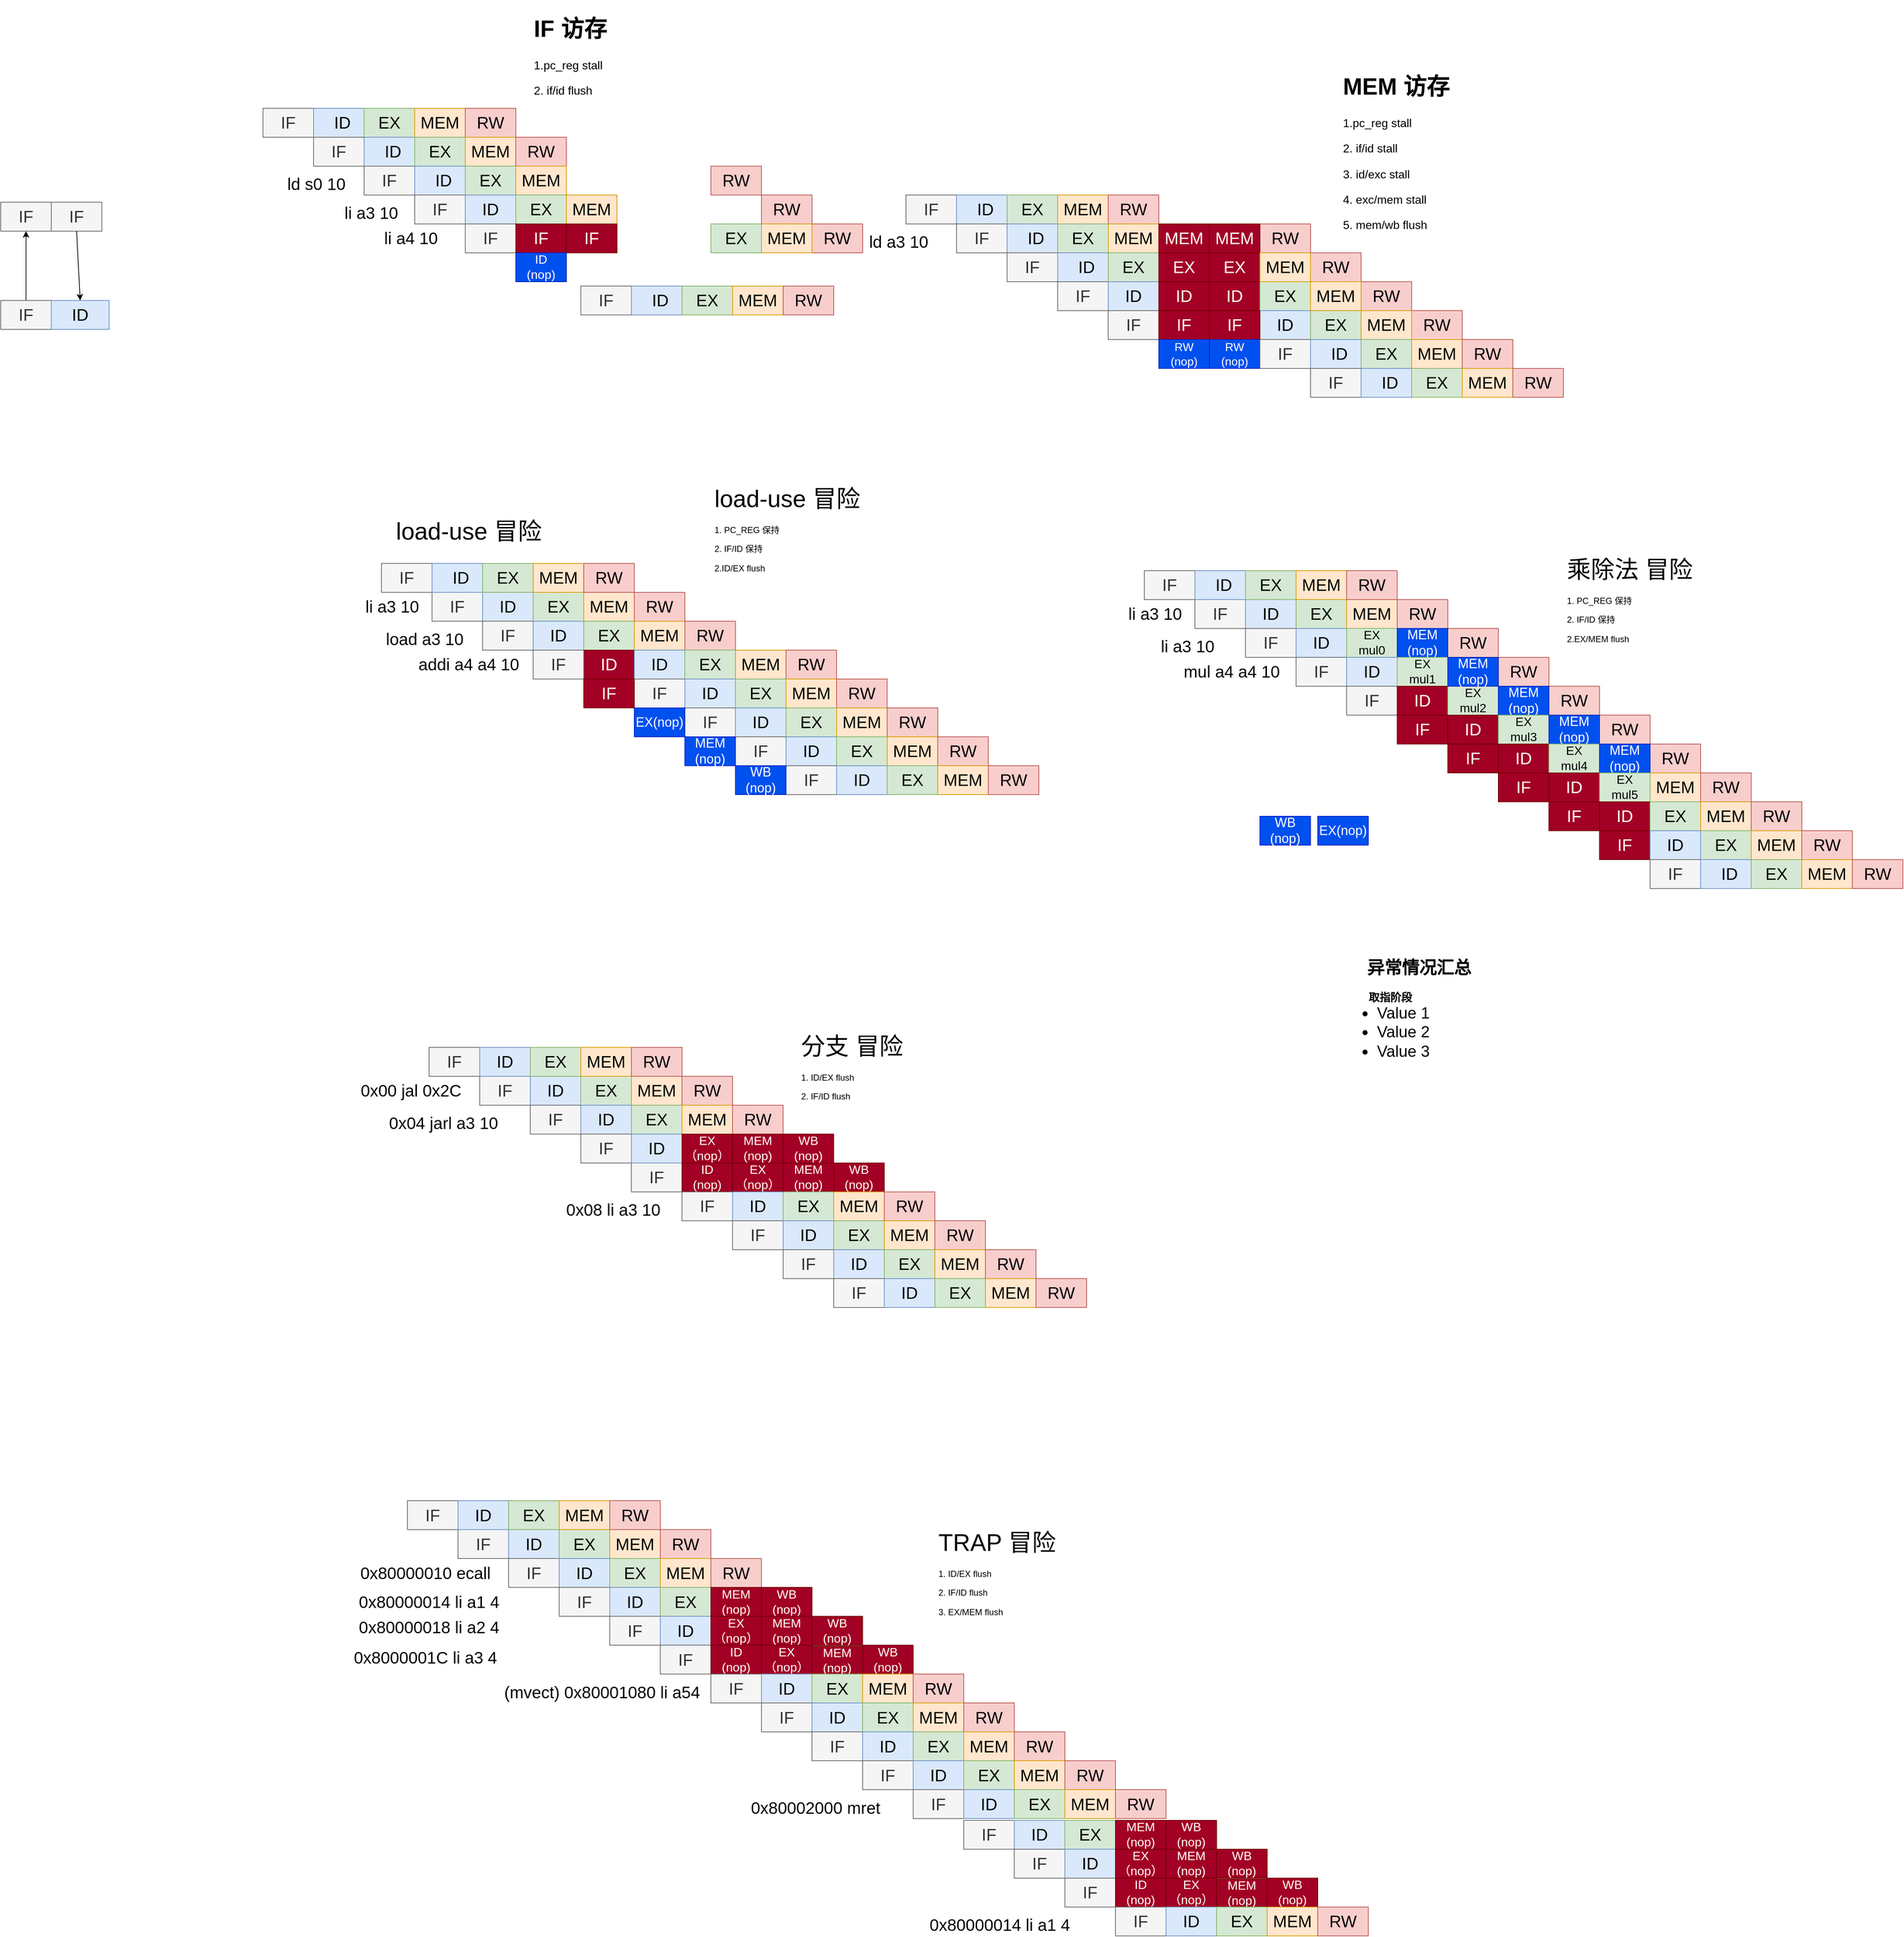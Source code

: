 <mxfile>
    <diagram id="5qtFEe8_QqCSafaba-3f" name="第 1 页">
        <mxGraphModel dx="1163" dy="1426" grid="1" gridSize="10" guides="1" tooltips="1" connect="1" arrows="1" fold="1" page="1" pageScale="1" pageWidth="827" pageHeight="1169" math="0" shadow="0">
            <root>
                <mxCell id="0"/>
                <mxCell id="1" parent="0"/>
                <mxCell id="33" value="" style="group" parent="1" vertex="1" connectable="0">
                    <mxGeometry x="114" y="-200" width="350" height="40" as="geometry"/>
                </mxCell>
                <mxCell id="28" value="IF" style="whiteSpace=wrap;html=1;align=center;fontSize=23;fillColor=#f5f5f5;fontColor=#333333;strokeColor=#666666;" parent="33" vertex="1">
                    <mxGeometry width="70" height="40" as="geometry"/>
                </mxCell>
                <mxCell id="29" value="ID" style="whiteSpace=wrap;html=1;align=center;fontSize=23;fillColor=#dae8fc;strokeColor=#6c8ebf;" parent="33" vertex="1">
                    <mxGeometry x="70" width="70" height="40" as="geometry"/>
                </mxCell>
                <mxCell id="30" value="EX" style="whiteSpace=wrap;html=1;align=center;fontSize=23;fillColor=#d5e8d4;strokeColor=#82b366;" parent="33" vertex="1">
                    <mxGeometry x="140" width="70" height="40" as="geometry"/>
                </mxCell>
                <mxCell id="31" value="MEM" style="whiteSpace=wrap;html=1;align=center;fontSize=23;fillColor=#ffe6cc;strokeColor=#d79b00;" parent="33" vertex="1">
                    <mxGeometry x="210" width="70" height="40" as="geometry"/>
                </mxCell>
                <mxCell id="32" value="RW" style="whiteSpace=wrap;html=1;align=center;fontSize=23;fillColor=#f8cecc;strokeColor=#b85450;" parent="33" vertex="1">
                    <mxGeometry x="280" width="70" height="40" as="geometry"/>
                </mxCell>
                <mxCell id="36" value="" style="group" parent="1" vertex="1" connectable="0">
                    <mxGeometry x="184" y="-160" width="350" height="40" as="geometry"/>
                </mxCell>
                <mxCell id="37" value="IF" style="whiteSpace=wrap;html=1;align=center;fontSize=23;fillColor=#f5f5f5;fontColor=#333333;strokeColor=#666666;" parent="36" vertex="1">
                    <mxGeometry width="70" height="40" as="geometry"/>
                </mxCell>
                <mxCell id="38" value="ID" style="whiteSpace=wrap;html=1;align=center;fontSize=23;fillColor=#dae8fc;strokeColor=#6c8ebf;" parent="36" vertex="1">
                    <mxGeometry x="70" width="70" height="40" as="geometry"/>
                </mxCell>
                <mxCell id="39" value="EX" style="whiteSpace=wrap;html=1;align=center;fontSize=23;fillColor=#d5e8d4;strokeColor=#82b366;" parent="36" vertex="1">
                    <mxGeometry x="140" width="70" height="40" as="geometry"/>
                </mxCell>
                <mxCell id="40" value="MEM" style="whiteSpace=wrap;html=1;align=center;fontSize=23;fillColor=#ffe6cc;strokeColor=#d79b00;" parent="36" vertex="1">
                    <mxGeometry x="210" width="70" height="40" as="geometry"/>
                </mxCell>
                <mxCell id="41" value="RW" style="whiteSpace=wrap;html=1;align=center;fontSize=23;fillColor=#f8cecc;strokeColor=#b85450;" parent="36" vertex="1">
                    <mxGeometry x="280" width="70" height="40" as="geometry"/>
                </mxCell>
                <mxCell id="60" value="" style="group" parent="1" vertex="1" connectable="0">
                    <mxGeometry x="44" y="-240" width="350" height="40" as="geometry"/>
                </mxCell>
                <mxCell id="61" value="IF" style="whiteSpace=wrap;html=1;align=center;fontSize=23;fillColor=#f5f5f5;fontColor=#333333;strokeColor=#666666;" parent="60" vertex="1">
                    <mxGeometry width="70" height="40" as="geometry"/>
                </mxCell>
                <mxCell id="62" value="ID" style="whiteSpace=wrap;html=1;align=center;fontSize=23;fillColor=#dae8fc;strokeColor=#6c8ebf;" parent="60" vertex="1">
                    <mxGeometry x="70" width="80" height="40" as="geometry"/>
                </mxCell>
                <mxCell id="63" value="EX" style="whiteSpace=wrap;html=1;align=center;fontSize=23;fillColor=#d5e8d4;strokeColor=#82b366;" parent="60" vertex="1">
                    <mxGeometry x="140" width="70" height="40" as="geometry"/>
                </mxCell>
                <mxCell id="64" value="MEM" style="whiteSpace=wrap;html=1;align=center;fontSize=23;fillColor=#ffe6cc;strokeColor=#d79b00;" parent="60" vertex="1">
                    <mxGeometry x="210" width="70" height="40" as="geometry"/>
                </mxCell>
                <mxCell id="65" value="RW" style="whiteSpace=wrap;html=1;align=center;fontSize=23;fillColor=#f8cecc;strokeColor=#b85450;" parent="60" vertex="1">
                    <mxGeometry x="280" width="70" height="40" as="geometry"/>
                </mxCell>
                <mxCell id="67" value="li a3 10" style="text;html=1;strokeColor=none;fillColor=none;align=center;verticalAlign=middle;whiteSpace=wrap;rounded=0;fontSize=23;" parent="1" vertex="1">
                    <mxGeometry x="14" y="-195" width="90" height="30" as="geometry"/>
                </mxCell>
                <mxCell id="71" value="load a3 10" style="text;html=1;strokeColor=none;fillColor=none;align=center;verticalAlign=middle;whiteSpace=wrap;rounded=0;fontSize=23;" parent="1" vertex="1">
                    <mxGeometry x="44" y="-150" width="120" height="30" as="geometry"/>
                </mxCell>
                <mxCell id="78" value="ID" style="whiteSpace=wrap;html=1;align=center;fontSize=23;fillColor=#a20025;fontColor=#ffffff;strokeColor=#6F0000;" parent="1" vertex="1">
                    <mxGeometry x="324" y="-120" width="70" height="40" as="geometry"/>
                </mxCell>
                <mxCell id="43" value="IF" style="whiteSpace=wrap;html=1;align=center;fontSize=23;fillColor=#f5f5f5;fontColor=#333333;strokeColor=#666666;" parent="1" vertex="1">
                    <mxGeometry x="254" y="-120" width="70" height="40" as="geometry"/>
                </mxCell>
                <mxCell id="44" value="ID" style="whiteSpace=wrap;html=1;align=center;fontSize=23;fillColor=#dae8fc;strokeColor=#6c8ebf;" parent="1" vertex="1">
                    <mxGeometry x="394" y="-120" width="70" height="40" as="geometry"/>
                </mxCell>
                <mxCell id="45" value="EX" style="whiteSpace=wrap;html=1;align=center;fontSize=23;fillColor=#d5e8d4;strokeColor=#82b366;" parent="1" vertex="1">
                    <mxGeometry x="464" y="-120" width="70" height="40" as="geometry"/>
                </mxCell>
                <mxCell id="46" value="MEM" style="whiteSpace=wrap;html=1;align=center;fontSize=23;fillColor=#ffe6cc;strokeColor=#d79b00;" parent="1" vertex="1">
                    <mxGeometry x="534" y="-120" width="70" height="40" as="geometry"/>
                </mxCell>
                <mxCell id="47" value="RW" style="whiteSpace=wrap;html=1;align=center;fontSize=23;fillColor=#f8cecc;strokeColor=#b85450;" parent="1" vertex="1">
                    <mxGeometry x="604" y="-120" width="70" height="40" as="geometry"/>
                </mxCell>
                <mxCell id="83" value="" style="group" parent="1" vertex="1" connectable="0">
                    <mxGeometry x="180" y="470" width="350" height="40" as="geometry"/>
                </mxCell>
                <mxCell id="84" value="IF" style="whiteSpace=wrap;html=1;align=center;fontSize=23;fillColor=#f5f5f5;fontColor=#333333;strokeColor=#666666;" parent="83" vertex="1">
                    <mxGeometry width="70" height="40" as="geometry"/>
                </mxCell>
                <mxCell id="85" value="ID" style="whiteSpace=wrap;html=1;align=center;fontSize=23;fillColor=#dae8fc;strokeColor=#6c8ebf;" parent="83" vertex="1">
                    <mxGeometry x="70" width="70" height="40" as="geometry"/>
                </mxCell>
                <mxCell id="86" value="EX" style="whiteSpace=wrap;html=1;align=center;fontSize=23;fillColor=#d5e8d4;strokeColor=#82b366;" parent="83" vertex="1">
                    <mxGeometry x="140" width="70" height="40" as="geometry"/>
                </mxCell>
                <mxCell id="87" value="MEM" style="whiteSpace=wrap;html=1;align=center;fontSize=23;fillColor=#ffe6cc;strokeColor=#d79b00;" parent="83" vertex="1">
                    <mxGeometry x="210" width="70" height="40" as="geometry"/>
                </mxCell>
                <mxCell id="88" value="RW" style="whiteSpace=wrap;html=1;align=center;fontSize=23;fillColor=#f8cecc;strokeColor=#b85450;" parent="83" vertex="1">
                    <mxGeometry x="280" width="70" height="40" as="geometry"/>
                </mxCell>
                <mxCell id="89" value="0x00 jal 0x2C" style="text;html=1;strokeColor=none;fillColor=none;align=center;verticalAlign=middle;whiteSpace=wrap;rounded=0;fontSize=23;" parent="1" vertex="1">
                    <mxGeometry x="-20" y="475" width="210" height="30" as="geometry"/>
                </mxCell>
                <mxCell id="90" value="0x04 jarl a3 10" style="text;html=1;strokeColor=none;fillColor=none;align=center;verticalAlign=middle;whiteSpace=wrap;rounded=0;fontSize=23;" parent="1" vertex="1">
                    <mxGeometry x="40" y="520" width="180" height="30" as="geometry"/>
                </mxCell>
                <mxCell id="91" value="" style="group" parent="1" vertex="1" connectable="0">
                    <mxGeometry x="250" y="510" width="350" height="40" as="geometry"/>
                </mxCell>
                <mxCell id="92" value="IF" style="whiteSpace=wrap;html=1;align=center;fontSize=23;fillColor=#f5f5f5;fontColor=#333333;strokeColor=#666666;" parent="91" vertex="1">
                    <mxGeometry width="70" height="40" as="geometry"/>
                </mxCell>
                <mxCell id="93" value="ID" style="whiteSpace=wrap;html=1;align=center;fontSize=23;fillColor=#dae8fc;strokeColor=#6c8ebf;" parent="91" vertex="1">
                    <mxGeometry x="70" width="70" height="40" as="geometry"/>
                </mxCell>
                <mxCell id="94" value="EX" style="whiteSpace=wrap;html=1;align=center;fontSize=23;fillColor=#d5e8d4;strokeColor=#82b366;" parent="91" vertex="1">
                    <mxGeometry x="140" width="70" height="40" as="geometry"/>
                </mxCell>
                <mxCell id="95" value="MEM" style="whiteSpace=wrap;html=1;align=center;fontSize=23;fillColor=#ffe6cc;strokeColor=#d79b00;" parent="91" vertex="1">
                    <mxGeometry x="210" width="70" height="40" as="geometry"/>
                </mxCell>
                <mxCell id="96" value="RW" style="whiteSpace=wrap;html=1;align=center;fontSize=23;fillColor=#f8cecc;strokeColor=#b85450;" parent="91" vertex="1">
                    <mxGeometry x="280" width="70" height="40" as="geometry"/>
                </mxCell>
                <mxCell id="98" value="" style="group" parent="1" vertex="1" connectable="0">
                    <mxGeometry x="390" y="590" width="350" height="40" as="geometry"/>
                </mxCell>
                <mxCell id="99" value="IF" style="whiteSpace=wrap;html=1;align=center;fontSize=23;fillColor=#f5f5f5;fontColor=#333333;strokeColor=#666666;" parent="98" vertex="1">
                    <mxGeometry width="70" height="40" as="geometry"/>
                </mxCell>
                <mxCell id="134" value="ID&lt;br style=&quot;font-size: 17px;&quot;&gt;(nop)" style="whiteSpace=wrap;html=1;align=center;fontSize=17;fillColor=#a20025;fontColor=#ffffff;strokeColor=#6F0000;" parent="98" vertex="1">
                    <mxGeometry x="70" width="70" height="40" as="geometry"/>
                </mxCell>
                <mxCell id="180" value="EX&lt;br style=&quot;font-size: 17px;&quot;&gt;（nop）" style="whiteSpace=wrap;html=1;align=center;fontSize=17;fillColor=#a20025;fontColor=#ffffff;strokeColor=#6F0000;" parent="98" vertex="1">
                    <mxGeometry x="140" width="70" height="40" as="geometry"/>
                </mxCell>
                <mxCell id="181" value="MEM&lt;br style=&quot;font-size: 17px;&quot;&gt;(nop)" style="whiteSpace=wrap;html=1;align=center;fontSize=17;fillColor=#a20025;fontColor=#ffffff;strokeColor=#6F0000;" parent="98" vertex="1">
                    <mxGeometry x="210" width="70" height="40" as="geometry"/>
                </mxCell>
                <mxCell id="182" value="WB&lt;br style=&quot;font-size: 17px;&quot;&gt;(nop)" style="whiteSpace=wrap;html=1;align=center;fontSize=17;fillColor=#a20025;fontColor=#ffffff;strokeColor=#6F0000;" parent="98" vertex="1">
                    <mxGeometry x="280" width="70" height="40" as="geometry"/>
                </mxCell>
                <mxCell id="104" value="0x08 li a3 10" style="text;html=1;strokeColor=none;fillColor=none;align=center;verticalAlign=middle;whiteSpace=wrap;rounded=0;fontSize=23;" parent="1" vertex="1">
                    <mxGeometry x="290" y="640" width="150" height="30" as="geometry"/>
                </mxCell>
                <mxCell id="105" value="" style="group;fontSize=11;" parent="1" vertex="1" connectable="0">
                    <mxGeometry x="320" y="550" width="350" height="40" as="geometry"/>
                </mxCell>
                <mxCell id="106" value="IF" style="whiteSpace=wrap;html=1;align=center;fontSize=23;fillColor=#f5f5f5;fontColor=#333333;strokeColor=#666666;" parent="105" vertex="1">
                    <mxGeometry width="70" height="40" as="geometry"/>
                </mxCell>
                <mxCell id="107" value="ID" style="whiteSpace=wrap;html=1;align=center;fontSize=23;fillColor=#dae8fc;strokeColor=#6c8ebf;" parent="105" vertex="1">
                    <mxGeometry x="70" width="70" height="40" as="geometry"/>
                </mxCell>
                <mxCell id="81" value="EX&lt;br style=&quot;font-size: 17px;&quot;&gt;（nop）" style="whiteSpace=wrap;html=1;align=center;fontSize=17;fillColor=#a20025;fontColor=#ffffff;strokeColor=#6F0000;" parent="105" vertex="1">
                    <mxGeometry x="140" width="70" height="40" as="geometry"/>
                </mxCell>
                <mxCell id="140" value="MEM&lt;br style=&quot;font-size: 17px;&quot;&gt;(nop)" style="whiteSpace=wrap;html=1;align=center;fontSize=17;fillColor=#a20025;fontColor=#ffffff;strokeColor=#6F0000;" parent="105" vertex="1">
                    <mxGeometry x="210" width="70" height="40" as="geometry"/>
                </mxCell>
                <mxCell id="141" value="WB&lt;br style=&quot;font-size: 17px;&quot;&gt;(nop)" style="whiteSpace=wrap;html=1;align=center;fontSize=17;fillColor=#a20025;fontColor=#ffffff;strokeColor=#6F0000;" parent="105" vertex="1">
                    <mxGeometry x="280" width="70" height="40" as="geometry"/>
                </mxCell>
                <mxCell id="112" value="" style="group" parent="1" vertex="1" connectable="0">
                    <mxGeometry x="460" y="630" width="350" height="40" as="geometry"/>
                </mxCell>
                <mxCell id="113" value="IF" style="whiteSpace=wrap;html=1;align=center;fontSize=23;fillColor=#f5f5f5;fontColor=#333333;strokeColor=#666666;" parent="112" vertex="1">
                    <mxGeometry width="70" height="40" as="geometry"/>
                </mxCell>
                <mxCell id="114" value="ID" style="whiteSpace=wrap;html=1;align=center;fontSize=23;fillColor=#dae8fc;strokeColor=#6c8ebf;" parent="112" vertex="1">
                    <mxGeometry x="70" width="70" height="40" as="geometry"/>
                </mxCell>
                <mxCell id="115" value="EX" style="whiteSpace=wrap;html=1;align=center;fontSize=23;fillColor=#d5e8d4;strokeColor=#82b366;" parent="112" vertex="1">
                    <mxGeometry x="140" width="70" height="40" as="geometry"/>
                </mxCell>
                <mxCell id="116" value="MEM" style="whiteSpace=wrap;html=1;align=center;fontSize=23;fillColor=#ffe6cc;strokeColor=#d79b00;" parent="112" vertex="1">
                    <mxGeometry x="210" width="70" height="40" as="geometry"/>
                </mxCell>
                <mxCell id="117" value="RW" style="whiteSpace=wrap;html=1;align=center;fontSize=23;fillColor=#f8cecc;strokeColor=#b85450;" parent="112" vertex="1">
                    <mxGeometry x="280" width="70" height="40" as="geometry"/>
                </mxCell>
                <mxCell id="118" value="" style="group" parent="1" vertex="1" connectable="0">
                    <mxGeometry x="530" y="670" width="350" height="40" as="geometry"/>
                </mxCell>
                <mxCell id="119" value="IF" style="whiteSpace=wrap;html=1;align=center;fontSize=23;fillColor=#f5f5f5;fontColor=#333333;strokeColor=#666666;" parent="118" vertex="1">
                    <mxGeometry width="70" height="40" as="geometry"/>
                </mxCell>
                <mxCell id="120" value="ID" style="whiteSpace=wrap;html=1;align=center;fontSize=23;fillColor=#dae8fc;strokeColor=#6c8ebf;" parent="118" vertex="1">
                    <mxGeometry x="70" width="70" height="40" as="geometry"/>
                </mxCell>
                <mxCell id="121" value="EX" style="whiteSpace=wrap;html=1;align=center;fontSize=23;fillColor=#d5e8d4;strokeColor=#82b366;" parent="118" vertex="1">
                    <mxGeometry x="140" width="70" height="40" as="geometry"/>
                </mxCell>
                <mxCell id="122" value="MEM" style="whiteSpace=wrap;html=1;align=center;fontSize=23;fillColor=#ffe6cc;strokeColor=#d79b00;" parent="118" vertex="1">
                    <mxGeometry x="210" width="70" height="40" as="geometry"/>
                </mxCell>
                <mxCell id="123" value="RW" style="whiteSpace=wrap;html=1;align=center;fontSize=23;fillColor=#f8cecc;strokeColor=#b85450;" parent="118" vertex="1">
                    <mxGeometry x="280" width="70" height="40" as="geometry"/>
                </mxCell>
                <mxCell id="128" value="" style="group" parent="1" vertex="1" connectable="0">
                    <mxGeometry x="110" y="430" width="350" height="40" as="geometry"/>
                </mxCell>
                <mxCell id="129" value="IF" style="whiteSpace=wrap;html=1;align=center;fontSize=23;fillColor=#f5f5f5;fontColor=#333333;strokeColor=#666666;" parent="128" vertex="1">
                    <mxGeometry width="70" height="40" as="geometry"/>
                </mxCell>
                <mxCell id="130" value="ID" style="whiteSpace=wrap;html=1;align=center;fontSize=23;fillColor=#dae8fc;strokeColor=#6c8ebf;" parent="128" vertex="1">
                    <mxGeometry x="70" width="70" height="40" as="geometry"/>
                </mxCell>
                <mxCell id="131" value="EX" style="whiteSpace=wrap;html=1;align=center;fontSize=23;fillColor=#d5e8d4;strokeColor=#82b366;" parent="128" vertex="1">
                    <mxGeometry x="140" width="70" height="40" as="geometry"/>
                </mxCell>
                <mxCell id="132" value="MEM" style="whiteSpace=wrap;html=1;align=center;fontSize=23;fillColor=#ffe6cc;strokeColor=#d79b00;" parent="128" vertex="1">
                    <mxGeometry x="210" width="70" height="40" as="geometry"/>
                </mxCell>
                <mxCell id="133" value="RW" style="whiteSpace=wrap;html=1;align=center;fontSize=23;fillColor=#f8cecc;strokeColor=#b85450;" parent="128" vertex="1">
                    <mxGeometry x="280" width="70" height="40" as="geometry"/>
                </mxCell>
                <mxCell id="145" value="" style="group;fillColor=#a20025;fontColor=#ffffff;strokeColor=#6F0000;" parent="1" vertex="1" connectable="0">
                    <mxGeometry x="394" y="-80" width="350" height="40" as="geometry"/>
                </mxCell>
                <mxCell id="146" value="IF" style="whiteSpace=wrap;html=1;align=center;fontSize=23;fillColor=#f5f5f5;fontColor=#333333;strokeColor=#666666;" parent="145" vertex="1">
                    <mxGeometry width="70" height="40" as="geometry"/>
                </mxCell>
                <mxCell id="147" value="ID" style="whiteSpace=wrap;html=1;align=center;fontSize=23;fillColor=#dae8fc;strokeColor=#6c8ebf;" parent="145" vertex="1">
                    <mxGeometry x="70" width="70" height="40" as="geometry"/>
                </mxCell>
                <mxCell id="148" value="EX" style="whiteSpace=wrap;html=1;align=center;fontSize=23;fillColor=#d5e8d4;strokeColor=#82b366;" parent="145" vertex="1">
                    <mxGeometry x="140" width="70" height="40" as="geometry"/>
                </mxCell>
                <mxCell id="149" value="MEM" style="whiteSpace=wrap;html=1;align=center;fontSize=23;fillColor=#ffe6cc;strokeColor=#d79b00;" parent="145" vertex="1">
                    <mxGeometry x="210" width="70" height="40" as="geometry"/>
                </mxCell>
                <mxCell id="150" value="RW" style="whiteSpace=wrap;html=1;align=center;fontSize=23;fillColor=#f8cecc;strokeColor=#b85450;" parent="145" vertex="1">
                    <mxGeometry x="280" width="70" height="40" as="geometry"/>
                </mxCell>
                <mxCell id="152" value="IF" style="whiteSpace=wrap;html=1;align=center;fontSize=23;fillColor=#a20025;fontColor=#ffffff;strokeColor=#6F0000;" parent="1" vertex="1">
                    <mxGeometry x="324" y="-80" width="70" height="40" as="geometry"/>
                </mxCell>
                <mxCell id="154" value="" style="group" parent="1" vertex="1" connectable="0">
                    <mxGeometry x="464" y="-40" width="350" height="40" as="geometry"/>
                </mxCell>
                <mxCell id="155" value="IF" style="whiteSpace=wrap;html=1;align=center;fontSize=23;fillColor=#f5f5f5;fontColor=#333333;strokeColor=#666666;" parent="154" vertex="1">
                    <mxGeometry width="70" height="40" as="geometry"/>
                </mxCell>
                <mxCell id="156" value="ID" style="whiteSpace=wrap;html=1;align=center;fontSize=23;fillColor=#dae8fc;strokeColor=#6c8ebf;" parent="154" vertex="1">
                    <mxGeometry x="70" width="70" height="40" as="geometry"/>
                </mxCell>
                <mxCell id="157" value="EX" style="whiteSpace=wrap;html=1;align=center;fontSize=23;fillColor=#d5e8d4;strokeColor=#82b366;" parent="154" vertex="1">
                    <mxGeometry x="140" width="70" height="40" as="geometry"/>
                </mxCell>
                <mxCell id="158" value="MEM" style="whiteSpace=wrap;html=1;align=center;fontSize=23;fillColor=#ffe6cc;strokeColor=#d79b00;" parent="154" vertex="1">
                    <mxGeometry x="210" width="70" height="40" as="geometry"/>
                </mxCell>
                <mxCell id="159" value="RW" style="whiteSpace=wrap;html=1;align=center;fontSize=23;fillColor=#f8cecc;strokeColor=#b85450;" parent="154" vertex="1">
                    <mxGeometry x="280" width="70" height="40" as="geometry"/>
                </mxCell>
                <mxCell id="160" value="EX(nop)" style="whiteSpace=wrap;html=1;align=center;fontSize=18;fillColor=#0050ef;strokeColor=#001DBC;fontColor=#ffffff;" parent="1" vertex="1">
                    <mxGeometry x="394" y="-40" width="70" height="40" as="geometry"/>
                </mxCell>
                <mxCell id="163" value="" style="group" parent="1" vertex="1" connectable="0">
                    <mxGeometry x="534" width="350" height="40" as="geometry"/>
                </mxCell>
                <mxCell id="164" value="IF" style="whiteSpace=wrap;html=1;align=center;fontSize=23;fillColor=#f5f5f5;fontColor=#333333;strokeColor=#666666;" parent="163" vertex="1">
                    <mxGeometry width="70" height="40" as="geometry"/>
                </mxCell>
                <mxCell id="165" value="ID" style="whiteSpace=wrap;html=1;align=center;fontSize=23;fillColor=#dae8fc;strokeColor=#6c8ebf;" parent="163" vertex="1">
                    <mxGeometry x="70" width="70" height="40" as="geometry"/>
                </mxCell>
                <mxCell id="166" value="EX" style="whiteSpace=wrap;html=1;align=center;fontSize=23;fillColor=#d5e8d4;strokeColor=#82b366;" parent="163" vertex="1">
                    <mxGeometry x="140" width="70" height="40" as="geometry"/>
                </mxCell>
                <mxCell id="167" value="MEM" style="whiteSpace=wrap;html=1;align=center;fontSize=23;fillColor=#ffe6cc;strokeColor=#d79b00;" parent="163" vertex="1">
                    <mxGeometry x="210" width="70" height="40" as="geometry"/>
                </mxCell>
                <mxCell id="168" value="RW" style="whiteSpace=wrap;html=1;align=center;fontSize=23;fillColor=#f8cecc;strokeColor=#b85450;" parent="163" vertex="1">
                    <mxGeometry x="280" width="70" height="40" as="geometry"/>
                </mxCell>
                <mxCell id="169" value="MEM&lt;br&gt;(nop)" style="whiteSpace=wrap;html=1;align=center;fontSize=18;fillColor=#0050ef;strokeColor=#001DBC;fontColor=#ffffff;" parent="1" vertex="1">
                    <mxGeometry x="464" width="70" height="40" as="geometry"/>
                </mxCell>
                <mxCell id="170" value="" style="group" parent="1" vertex="1" connectable="0">
                    <mxGeometry x="604" y="40" width="350" height="40" as="geometry"/>
                </mxCell>
                <mxCell id="171" value="IF" style="whiteSpace=wrap;html=1;align=center;fontSize=23;fillColor=#f5f5f5;fontColor=#333333;strokeColor=#666666;" parent="170" vertex="1">
                    <mxGeometry width="70" height="40" as="geometry"/>
                </mxCell>
                <mxCell id="172" value="ID" style="whiteSpace=wrap;html=1;align=center;fontSize=23;fillColor=#dae8fc;strokeColor=#6c8ebf;" parent="170" vertex="1">
                    <mxGeometry x="70" width="70" height="40" as="geometry"/>
                </mxCell>
                <mxCell id="173" value="EX" style="whiteSpace=wrap;html=1;align=center;fontSize=23;fillColor=#d5e8d4;strokeColor=#82b366;" parent="170" vertex="1">
                    <mxGeometry x="140" width="70" height="40" as="geometry"/>
                </mxCell>
                <mxCell id="174" value="MEM" style="whiteSpace=wrap;html=1;align=center;fontSize=23;fillColor=#ffe6cc;strokeColor=#d79b00;" parent="170" vertex="1">
                    <mxGeometry x="210" width="70" height="40" as="geometry"/>
                </mxCell>
                <mxCell id="175" value="RW" style="whiteSpace=wrap;html=1;align=center;fontSize=23;fillColor=#f8cecc;strokeColor=#b85450;" parent="170" vertex="1">
                    <mxGeometry x="280" width="70" height="40" as="geometry"/>
                </mxCell>
                <mxCell id="176" value="WB&lt;br&gt;(nop)" style="whiteSpace=wrap;html=1;align=center;fontSize=18;fillColor=#0050ef;strokeColor=#001DBC;fontColor=#ffffff;" parent="1" vertex="1">
                    <mxGeometry x="534" y="40" width="70" height="40" as="geometry"/>
                </mxCell>
                <mxCell id="177" value="addi a4 a4 10" style="text;html=1;strokeColor=none;fillColor=none;align=center;verticalAlign=middle;whiteSpace=wrap;rounded=0;fontSize=23;" parent="1" vertex="1">
                    <mxGeometry x="90" y="-115" width="150" height="30" as="geometry"/>
                </mxCell>
                <mxCell id="178" value="load-use 冒险" style="text;html=1;strokeColor=none;fillColor=none;align=center;verticalAlign=middle;whiteSpace=wrap;rounded=0;fontSize=33;" parent="1" vertex="1">
                    <mxGeometry x="40" y="-320" width="250" height="70" as="geometry"/>
                </mxCell>
                <mxCell id="183" value="" style="group" parent="1" vertex="1" connectable="0">
                    <mxGeometry x="600" y="710" width="350" height="40" as="geometry"/>
                </mxCell>
                <mxCell id="184" value="IF" style="whiteSpace=wrap;html=1;align=center;fontSize=23;fillColor=#f5f5f5;fontColor=#333333;strokeColor=#666666;" parent="183" vertex="1">
                    <mxGeometry width="70" height="40" as="geometry"/>
                </mxCell>
                <mxCell id="185" value="ID" style="whiteSpace=wrap;html=1;align=center;fontSize=23;fillColor=#dae8fc;strokeColor=#6c8ebf;" parent="183" vertex="1">
                    <mxGeometry x="70" width="70" height="40" as="geometry"/>
                </mxCell>
                <mxCell id="186" value="EX" style="whiteSpace=wrap;html=1;align=center;fontSize=23;fillColor=#d5e8d4;strokeColor=#82b366;" parent="183" vertex="1">
                    <mxGeometry x="140" width="70" height="40" as="geometry"/>
                </mxCell>
                <mxCell id="187" value="MEM" style="whiteSpace=wrap;html=1;align=center;fontSize=23;fillColor=#ffe6cc;strokeColor=#d79b00;" parent="183" vertex="1">
                    <mxGeometry x="210" width="70" height="40" as="geometry"/>
                </mxCell>
                <mxCell id="188" value="RW" style="whiteSpace=wrap;html=1;align=center;fontSize=23;fillColor=#f8cecc;strokeColor=#b85450;" parent="183" vertex="1">
                    <mxGeometry x="280" width="70" height="40" as="geometry"/>
                </mxCell>
                <mxCell id="189" value="" style="group" parent="1" vertex="1" connectable="0">
                    <mxGeometry x="670" y="750" width="350" height="40" as="geometry"/>
                </mxCell>
                <mxCell id="190" value="IF" style="whiteSpace=wrap;html=1;align=center;fontSize=23;fillColor=#f5f5f5;fontColor=#333333;strokeColor=#666666;" parent="189" vertex="1">
                    <mxGeometry width="70" height="40" as="geometry"/>
                </mxCell>
                <mxCell id="191" value="ID" style="whiteSpace=wrap;html=1;align=center;fontSize=23;fillColor=#dae8fc;strokeColor=#6c8ebf;" parent="189" vertex="1">
                    <mxGeometry x="70" width="70" height="40" as="geometry"/>
                </mxCell>
                <mxCell id="192" value="EX" style="whiteSpace=wrap;html=1;align=center;fontSize=23;fillColor=#d5e8d4;strokeColor=#82b366;" parent="189" vertex="1">
                    <mxGeometry x="140" width="70" height="40" as="geometry"/>
                </mxCell>
                <mxCell id="193" value="MEM" style="whiteSpace=wrap;html=1;align=center;fontSize=23;fillColor=#ffe6cc;strokeColor=#d79b00;" parent="189" vertex="1">
                    <mxGeometry x="210" width="70" height="40" as="geometry"/>
                </mxCell>
                <mxCell id="194" value="RW" style="whiteSpace=wrap;html=1;align=center;fontSize=23;fillColor=#f8cecc;strokeColor=#b85450;" parent="189" vertex="1">
                    <mxGeometry x="280" width="70" height="40" as="geometry"/>
                </mxCell>
                <mxCell id="195" value="&lt;h1&gt;&lt;span style=&quot;font-size: 33px ; font-weight: 400 ; text-align: center&quot;&gt;load-use 冒险&lt;/span&gt;&lt;br&gt;&lt;/h1&gt;&lt;p&gt;1. PC_REG 保持&lt;/p&gt;&lt;p&gt;2. IF/ID 保持&lt;/p&gt;&lt;p&gt;2.ID/EX flush&lt;/p&gt;" style="text;html=1;strokeColor=none;fillColor=none;spacing=5;spacingTop=-20;whiteSpace=wrap;overflow=hidden;rounded=0;" parent="1" vertex="1">
                    <mxGeometry x="500" y="-355" width="230" height="155" as="geometry"/>
                </mxCell>
                <mxCell id="196" value="&lt;h1&gt;&lt;span style=&quot;font-size: 33px ; font-weight: 400 ; text-align: center&quot;&gt;分支 冒险&lt;/span&gt;&lt;br&gt;&lt;/h1&gt;&lt;p&gt;1. ID/EX flush&lt;/p&gt;&lt;p&gt;2. IF/ID flush&lt;/p&gt;" style="text;html=1;strokeColor=none;fillColor=none;spacing=5;spacingTop=-20;whiteSpace=wrap;overflow=hidden;rounded=0;" parent="1" vertex="1">
                    <mxGeometry x="620" y="402.5" width="230" height="117.5" as="geometry"/>
                </mxCell>
                <mxCell id="313" value="" style="group" parent="1" vertex="1" connectable="0">
                    <mxGeometry x="1170" y="-190" width="350" height="40" as="geometry"/>
                </mxCell>
                <mxCell id="314" value="IF" style="whiteSpace=wrap;html=1;align=center;fontSize=23;fillColor=#f5f5f5;fontColor=#333333;strokeColor=#666666;" parent="313" vertex="1">
                    <mxGeometry width="70" height="40" as="geometry"/>
                </mxCell>
                <mxCell id="315" value="ID" style="whiteSpace=wrap;html=1;align=center;fontSize=23;fillColor=#dae8fc;strokeColor=#6c8ebf;" parent="313" vertex="1">
                    <mxGeometry x="70" width="70" height="40" as="geometry"/>
                </mxCell>
                <mxCell id="316" value="EX" style="whiteSpace=wrap;html=1;align=center;fontSize=23;fillColor=#d5e8d4;strokeColor=#82b366;" parent="313" vertex="1">
                    <mxGeometry x="140" width="70" height="40" as="geometry"/>
                </mxCell>
                <mxCell id="317" value="MEM" style="whiteSpace=wrap;html=1;align=center;fontSize=23;fillColor=#ffe6cc;strokeColor=#d79b00;" parent="313" vertex="1">
                    <mxGeometry x="210" width="70" height="40" as="geometry"/>
                </mxCell>
                <mxCell id="318" value="RW" style="whiteSpace=wrap;html=1;align=center;fontSize=23;fillColor=#f8cecc;strokeColor=#b85450;" parent="313" vertex="1">
                    <mxGeometry x="280" width="70" height="40" as="geometry"/>
                </mxCell>
                <mxCell id="319" value="" style="group" parent="1" vertex="1" connectable="0">
                    <mxGeometry x="1240" y="-150" width="350" height="40" as="geometry"/>
                </mxCell>
                <mxCell id="320" value="IF" style="whiteSpace=wrap;html=1;align=center;fontSize=23;fillColor=#f5f5f5;fontColor=#333333;strokeColor=#666666;" parent="319" vertex="1">
                    <mxGeometry width="70" height="40" as="geometry"/>
                </mxCell>
                <mxCell id="321" value="ID" style="whiteSpace=wrap;html=1;align=center;fontSize=23;fillColor=#dae8fc;strokeColor=#6c8ebf;" parent="319" vertex="1">
                    <mxGeometry x="70" width="70" height="40" as="geometry"/>
                </mxCell>
                <mxCell id="322" value="EX&lt;br style=&quot;font-size: 17px;&quot;&gt;mul0" style="whiteSpace=wrap;html=1;align=center;fontSize=17;fillColor=#d5e8d4;strokeColor=#82b366;" parent="319" vertex="1">
                    <mxGeometry x="140" width="70" height="40" as="geometry"/>
                </mxCell>
                <mxCell id="324" value="RW" style="whiteSpace=wrap;html=1;align=center;fontSize=23;fillColor=#f8cecc;strokeColor=#b85450;" parent="319" vertex="1">
                    <mxGeometry x="280" width="70" height="40" as="geometry"/>
                </mxCell>
                <mxCell id="359" value="MEM&lt;br&gt;(nop)" style="whiteSpace=wrap;html=1;align=center;fontSize=18;fillColor=#0050ef;strokeColor=#001DBC;fontColor=#ffffff;" parent="319" vertex="1">
                    <mxGeometry x="210" width="70" height="40" as="geometry"/>
                </mxCell>
                <mxCell id="325" value="" style="group" parent="1" vertex="1" connectable="0">
                    <mxGeometry x="1100" y="-230" width="350" height="40" as="geometry"/>
                </mxCell>
                <mxCell id="326" value="IF" style="whiteSpace=wrap;html=1;align=center;fontSize=23;fillColor=#f5f5f5;fontColor=#333333;strokeColor=#666666;" parent="325" vertex="1">
                    <mxGeometry width="70" height="40" as="geometry"/>
                </mxCell>
                <mxCell id="327" value="ID" style="whiteSpace=wrap;html=1;align=center;fontSize=23;fillColor=#dae8fc;strokeColor=#6c8ebf;" parent="325" vertex="1">
                    <mxGeometry x="70" width="80" height="40" as="geometry"/>
                </mxCell>
                <mxCell id="328" value="EX" style="whiteSpace=wrap;html=1;align=center;fontSize=23;fillColor=#d5e8d4;strokeColor=#82b366;" parent="325" vertex="1">
                    <mxGeometry x="140" width="70" height="40" as="geometry"/>
                </mxCell>
                <mxCell id="329" value="MEM" style="whiteSpace=wrap;html=1;align=center;fontSize=23;fillColor=#ffe6cc;strokeColor=#d79b00;" parent="325" vertex="1">
                    <mxGeometry x="210" width="70" height="40" as="geometry"/>
                </mxCell>
                <mxCell id="330" value="RW" style="whiteSpace=wrap;html=1;align=center;fontSize=23;fillColor=#f8cecc;strokeColor=#b85450;" parent="325" vertex="1">
                    <mxGeometry x="280" width="70" height="40" as="geometry"/>
                </mxCell>
                <mxCell id="331" value="li a3 10" style="text;html=1;strokeColor=none;fillColor=none;align=center;verticalAlign=middle;whiteSpace=wrap;rounded=0;fontSize=23;" parent="1" vertex="1">
                    <mxGeometry x="1070" y="-185" width="90" height="30" as="geometry"/>
                </mxCell>
                <mxCell id="332" value="li a3 10" style="text;html=1;strokeColor=none;fillColor=none;align=center;verticalAlign=middle;whiteSpace=wrap;rounded=0;fontSize=23;" parent="1" vertex="1">
                    <mxGeometry x="1100" y="-140" width="120" height="30" as="geometry"/>
                </mxCell>
                <mxCell id="334" value="IF" style="whiteSpace=wrap;html=1;align=center;fontSize=23;fillColor=#f5f5f5;fontColor=#333333;strokeColor=#666666;" parent="1" vertex="1">
                    <mxGeometry x="1310" y="-110" width="70" height="40" as="geometry"/>
                </mxCell>
                <mxCell id="335" value="ID" style="whiteSpace=wrap;html=1;align=center;fontSize=23;fillColor=#dae8fc;strokeColor=#6c8ebf;" parent="1" vertex="1">
                    <mxGeometry x="1380" y="-110" width="70" height="40" as="geometry"/>
                </mxCell>
                <mxCell id="336" value="&lt;span style=&quot;font-size: 17px&quot;&gt;EX&lt;/span&gt;&lt;br style=&quot;font-size: 17px&quot;&gt;&lt;span style=&quot;font-size: 17px&quot;&gt;mul1&lt;/span&gt;" style="whiteSpace=wrap;html=1;align=center;fontSize=17;fillColor=#d5e8d4;strokeColor=#82b366;" parent="1" vertex="1">
                    <mxGeometry x="1450" y="-110" width="70" height="40" as="geometry"/>
                </mxCell>
                <mxCell id="338" value="RW" style="whiteSpace=wrap;html=1;align=center;fontSize=23;fillColor=#f8cecc;strokeColor=#b85450;" parent="1" vertex="1">
                    <mxGeometry x="1590" y="-110" width="70" height="40" as="geometry"/>
                </mxCell>
                <mxCell id="346" value="" style="group;fontSize=11;" parent="1" vertex="1" connectable="0">
                    <mxGeometry x="1380" y="-70" width="350" height="40" as="geometry"/>
                </mxCell>
                <mxCell id="347" value="IF" style="whiteSpace=wrap;html=1;align=center;fontSize=23;fillColor=#f5f5f5;fontColor=#333333;strokeColor=#666666;" parent="346" vertex="1">
                    <mxGeometry width="70" height="40" as="geometry"/>
                </mxCell>
                <mxCell id="348" value="ID" style="whiteSpace=wrap;html=1;align=center;fontSize=23;fillColor=#a20025;strokeColor=#6F0000;fontColor=#ffffff;" parent="346" vertex="1">
                    <mxGeometry x="70" width="70" height="40" as="geometry"/>
                </mxCell>
                <mxCell id="349" value="&lt;span style=&quot;font-size: 17px&quot;&gt;EX&lt;/span&gt;&lt;br style=&quot;font-size: 17px&quot;&gt;&lt;span style=&quot;font-size: 17px&quot;&gt;mul2&lt;/span&gt;" style="whiteSpace=wrap;html=1;align=center;fontSize=17;fillColor=#d5e8d4;strokeColor=#82b366;" parent="346" vertex="1">
                    <mxGeometry x="140" width="70" height="40" as="geometry"/>
                </mxCell>
                <mxCell id="351" value="RW" style="whiteSpace=wrap;html=1;align=center;fontSize=23;fillColor=#f8cecc;strokeColor=#b85450;" parent="346" vertex="1">
                    <mxGeometry x="280" width="70" height="40" as="geometry"/>
                </mxCell>
                <mxCell id="401" value="MEM&lt;br&gt;(nop)" style="whiteSpace=wrap;html=1;align=center;fontSize=18;fillColor=#0050ef;strokeColor=#001DBC;fontColor=#ffffff;" parent="346" vertex="1">
                    <mxGeometry x="210" width="70" height="40" as="geometry"/>
                </mxCell>
                <mxCell id="352" value="EX(nop)" style="whiteSpace=wrap;html=1;align=center;fontSize=18;fillColor=#0050ef;strokeColor=#001DBC;fontColor=#ffffff;" parent="1" vertex="1">
                    <mxGeometry x="1340" y="110" width="70" height="40" as="geometry"/>
                </mxCell>
                <mxCell id="353" value="" style="group" parent="1" vertex="1" connectable="0">
                    <mxGeometry x="1450" y="-30" width="350" height="40" as="geometry"/>
                </mxCell>
                <mxCell id="354" value="IF" style="whiteSpace=wrap;html=1;align=center;fontSize=23;fillColor=#a20025;fontColor=#ffffff;strokeColor=#6F0000;" parent="353" vertex="1">
                    <mxGeometry width="70" height="40" as="geometry"/>
                </mxCell>
                <mxCell id="355" value="ID" style="whiteSpace=wrap;html=1;align=center;fontSize=23;fillColor=#a20025;strokeColor=#6F0000;fontColor=#ffffff;" parent="353" vertex="1">
                    <mxGeometry x="70" width="70" height="40" as="geometry"/>
                </mxCell>
                <mxCell id="358" value="RW" style="whiteSpace=wrap;html=1;align=center;fontSize=23;fillColor=#f8cecc;strokeColor=#b85450;" parent="353" vertex="1">
                    <mxGeometry x="280" width="70" height="40" as="geometry"/>
                </mxCell>
                <mxCell id="383" value="&lt;span style=&quot;font-size: 17px&quot;&gt;EX&lt;/span&gt;&lt;br style=&quot;font-size: 17px&quot;&gt;&lt;span style=&quot;font-size: 17px&quot;&gt;mul3&lt;/span&gt;" style="whiteSpace=wrap;html=1;align=center;fontSize=17;fillColor=#d5e8d4;strokeColor=#82b366;" parent="353" vertex="1">
                    <mxGeometry x="140" width="70" height="40" as="geometry"/>
                </mxCell>
                <mxCell id="402" value="MEM&lt;br&gt;(nop)" style="whiteSpace=wrap;html=1;align=center;fontSize=18;fillColor=#0050ef;strokeColor=#001DBC;fontColor=#ffffff;" parent="353" vertex="1">
                    <mxGeometry x="210" width="70" height="40" as="geometry"/>
                </mxCell>
                <mxCell id="360" value="" style="group" parent="1" vertex="1" connectable="0">
                    <mxGeometry x="1520" y="10" width="350" height="40" as="geometry"/>
                </mxCell>
                <mxCell id="361" value="IF" style="whiteSpace=wrap;html=1;align=center;fontSize=23;fillColor=#a20025;fontColor=#ffffff;strokeColor=#6F0000;" parent="360" vertex="1">
                    <mxGeometry width="70" height="40" as="geometry"/>
                </mxCell>
                <mxCell id="362" value="ID" style="whiteSpace=wrap;html=1;align=center;fontSize=23;fillColor=#a20025;strokeColor=#6F0000;fontColor=#ffffff;" parent="360" vertex="1">
                    <mxGeometry x="70" width="70" height="40" as="geometry"/>
                </mxCell>
                <mxCell id="365" value="RW" style="whiteSpace=wrap;html=1;align=center;fontSize=23;fillColor=#f8cecc;strokeColor=#b85450;" parent="360" vertex="1">
                    <mxGeometry x="280" width="70" height="40" as="geometry"/>
                </mxCell>
                <mxCell id="385" value="&lt;span style=&quot;font-size: 17px&quot;&gt;EX&lt;/span&gt;&lt;br style=&quot;font-size: 17px&quot;&gt;&lt;span style=&quot;font-size: 17px&quot;&gt;mul4&lt;/span&gt;" style="whiteSpace=wrap;html=1;align=center;fontSize=17;fillColor=#d5e8d4;strokeColor=#82b366;" parent="360" vertex="1">
                    <mxGeometry x="140" width="70" height="40" as="geometry"/>
                </mxCell>
                <mxCell id="403" value="MEM&lt;br&gt;(nop)" style="whiteSpace=wrap;html=1;align=center;fontSize=18;fillColor=#0050ef;strokeColor=#001DBC;fontColor=#ffffff;" parent="360" vertex="1">
                    <mxGeometry x="210" width="70" height="40" as="geometry"/>
                </mxCell>
                <mxCell id="366" value="WB&lt;br&gt;(nop)" style="whiteSpace=wrap;html=1;align=center;fontSize=18;fillColor=#0050ef;strokeColor=#001DBC;fontColor=#ffffff;" parent="1" vertex="1">
                    <mxGeometry x="1260" y="110" width="70" height="40" as="geometry"/>
                </mxCell>
                <mxCell id="367" value="mul a4 a4 10" style="text;html=1;strokeColor=none;fillColor=none;align=center;verticalAlign=middle;whiteSpace=wrap;rounded=0;fontSize=23;" parent="1" vertex="1">
                    <mxGeometry x="1146" y="-105" width="150" height="30" as="geometry"/>
                </mxCell>
                <mxCell id="369" value="&lt;h1&gt;&lt;span style=&quot;font-size: 33px ; font-weight: 400 ; text-align: center&quot;&gt;乘除法 冒险&lt;/span&gt;&lt;br&gt;&lt;/h1&gt;&lt;p&gt;1. PC_REG 保持&lt;/p&gt;&lt;p&gt;2. IF/ID 保持&lt;/p&gt;&lt;p&gt;2.EX/MEM flush&lt;/p&gt;" style="text;html=1;strokeColor=none;fillColor=none;spacing=5;spacingTop=-20;whiteSpace=wrap;overflow=hidden;rounded=0;" parent="1" vertex="1">
                    <mxGeometry x="1680" y="-257.5" width="230" height="155" as="geometry"/>
                </mxCell>
                <mxCell id="371" value="" style="group" parent="1" vertex="1" connectable="0">
                    <mxGeometry x="1590" y="50" width="350" height="40" as="geometry"/>
                </mxCell>
                <mxCell id="372" value="IF" style="whiteSpace=wrap;html=1;align=center;fontSize=23;fillColor=#a20025;fontColor=#ffffff;strokeColor=#6F0000;" parent="371" vertex="1">
                    <mxGeometry width="70" height="40" as="geometry"/>
                </mxCell>
                <mxCell id="373" value="ID" style="whiteSpace=wrap;html=1;align=center;fontSize=23;fillColor=#a20025;strokeColor=#6F0000;fontColor=#ffffff;" parent="371" vertex="1">
                    <mxGeometry x="70" width="70" height="40" as="geometry"/>
                </mxCell>
                <mxCell id="375" value="MEM" style="whiteSpace=wrap;html=1;align=center;fontSize=23;fillColor=#ffe6cc;strokeColor=#d79b00;" parent="371" vertex="1">
                    <mxGeometry x="210" width="70" height="40" as="geometry"/>
                </mxCell>
                <mxCell id="376" value="RW" style="whiteSpace=wrap;html=1;align=center;fontSize=23;fillColor=#f8cecc;strokeColor=#b85450;" parent="371" vertex="1">
                    <mxGeometry x="280" width="70" height="40" as="geometry"/>
                </mxCell>
                <mxCell id="384" value="&lt;span style=&quot;font-size: 17px&quot;&gt;EX&lt;/span&gt;&lt;br style=&quot;font-size: 17px&quot;&gt;&lt;span style=&quot;font-size: 17px&quot;&gt;mul5&lt;/span&gt;" style="whiteSpace=wrap;html=1;align=center;fontSize=17;fillColor=#d5e8d4;strokeColor=#82b366;" parent="371" vertex="1">
                    <mxGeometry x="140" width="70" height="40" as="geometry"/>
                </mxCell>
                <mxCell id="377" value="" style="group" parent="1" vertex="1" connectable="0">
                    <mxGeometry x="1660" y="90" width="350" height="40" as="geometry"/>
                </mxCell>
                <mxCell id="378" value="IF" style="whiteSpace=wrap;html=1;align=center;fontSize=23;fillColor=#a20025;fontColor=#ffffff;strokeColor=#6F0000;" parent="377" vertex="1">
                    <mxGeometry width="70" height="40" as="geometry"/>
                </mxCell>
                <mxCell id="379" value="ID" style="whiteSpace=wrap;html=1;align=center;fontSize=23;fillColor=#a20025;strokeColor=#6F0000;fontColor=#ffffff;" parent="377" vertex="1">
                    <mxGeometry x="70" width="70" height="40" as="geometry"/>
                </mxCell>
                <mxCell id="380" value="EX" style="whiteSpace=wrap;html=1;align=center;fontSize=23;fillColor=#d5e8d4;strokeColor=#82b366;" parent="377" vertex="1">
                    <mxGeometry x="140" width="70" height="40" as="geometry"/>
                </mxCell>
                <mxCell id="381" value="MEM" style="whiteSpace=wrap;html=1;align=center;fontSize=23;fillColor=#ffe6cc;strokeColor=#d79b00;" parent="377" vertex="1">
                    <mxGeometry x="210" width="70" height="40" as="geometry"/>
                </mxCell>
                <mxCell id="382" value="RW" style="whiteSpace=wrap;html=1;align=center;fontSize=23;fillColor=#f8cecc;strokeColor=#b85450;" parent="377" vertex="1">
                    <mxGeometry x="280" width="70" height="40" as="geometry"/>
                </mxCell>
                <mxCell id="386" value="" style="group" parent="1" vertex="1" connectable="0">
                    <mxGeometry x="1730" y="130" width="350" height="40" as="geometry"/>
                </mxCell>
                <mxCell id="387" value="IF" style="whiteSpace=wrap;html=1;align=center;fontSize=23;fillColor=#a20025;fontColor=#ffffff;strokeColor=#6F0000;" parent="386" vertex="1">
                    <mxGeometry width="70" height="40" as="geometry"/>
                </mxCell>
                <mxCell id="389" value="EX" style="whiteSpace=wrap;html=1;align=center;fontSize=23;fillColor=#d5e8d4;strokeColor=#82b366;" parent="386" vertex="1">
                    <mxGeometry x="140" width="70" height="40" as="geometry"/>
                </mxCell>
                <mxCell id="390" value="MEM" style="whiteSpace=wrap;html=1;align=center;fontSize=23;fillColor=#ffe6cc;strokeColor=#d79b00;" parent="386" vertex="1">
                    <mxGeometry x="210" width="70" height="40" as="geometry"/>
                </mxCell>
                <mxCell id="391" value="RW" style="whiteSpace=wrap;html=1;align=center;fontSize=23;fillColor=#f8cecc;strokeColor=#b85450;" parent="386" vertex="1">
                    <mxGeometry x="280" width="70" height="40" as="geometry"/>
                </mxCell>
                <mxCell id="392" value="ID" style="whiteSpace=wrap;html=1;align=center;fontSize=23;fillColor=#dae8fc;strokeColor=#6c8ebf;" parent="386" vertex="1">
                    <mxGeometry x="70" width="70" height="40" as="geometry"/>
                </mxCell>
                <mxCell id="394" value="" style="group" parent="1" vertex="1" connectable="0">
                    <mxGeometry x="1800" y="170" width="350" height="40" as="geometry"/>
                </mxCell>
                <mxCell id="395" value="IF" style="whiteSpace=wrap;html=1;align=center;fontSize=23;fillColor=#f5f5f5;fontColor=#333333;strokeColor=#666666;" parent="394" vertex="1">
                    <mxGeometry width="70" height="40" as="geometry"/>
                </mxCell>
                <mxCell id="396" value="ID" style="whiteSpace=wrap;html=1;align=center;fontSize=23;fillColor=#dae8fc;strokeColor=#6c8ebf;" parent="394" vertex="1">
                    <mxGeometry x="70" width="80" height="40" as="geometry"/>
                </mxCell>
                <mxCell id="397" value="EX" style="whiteSpace=wrap;html=1;align=center;fontSize=23;fillColor=#d5e8d4;strokeColor=#82b366;" parent="394" vertex="1">
                    <mxGeometry x="140" width="70" height="40" as="geometry"/>
                </mxCell>
                <mxCell id="398" value="MEM" style="whiteSpace=wrap;html=1;align=center;fontSize=23;fillColor=#ffe6cc;strokeColor=#d79b00;" parent="394" vertex="1">
                    <mxGeometry x="210" width="70" height="40" as="geometry"/>
                </mxCell>
                <mxCell id="399" value="RW" style="whiteSpace=wrap;html=1;align=center;fontSize=23;fillColor=#f8cecc;strokeColor=#b85450;" parent="394" vertex="1">
                    <mxGeometry x="280" width="70" height="40" as="geometry"/>
                </mxCell>
                <mxCell id="400" value="MEM&lt;br&gt;(nop)" style="whiteSpace=wrap;html=1;align=center;fontSize=18;fillColor=#0050ef;strokeColor=#001DBC;fontColor=#ffffff;" parent="1" vertex="1">
                    <mxGeometry x="1520" y="-110" width="70" height="40" as="geometry"/>
                </mxCell>
                <mxCell id="406" value="异常情况汇总" style="text;strokeColor=none;fillColor=none;html=1;fontSize=24;fontStyle=1;verticalAlign=middle;align=center;" parent="1" vertex="1">
                    <mxGeometry x="1400" y="300" width="160" height="40" as="geometry"/>
                </mxCell>
                <mxCell id="407" value="&lt;ul&gt;&lt;li&gt;Value 1&lt;/li&gt;&lt;li&gt;Value 2&lt;/li&gt;&lt;li&gt;Value 3&lt;/li&gt;&lt;/ul&gt;" style="text;strokeColor=none;fillColor=none;html=1;whiteSpace=wrap;verticalAlign=middle;overflow=hidden;fontSize=22;" parent="1" vertex="1">
                    <mxGeometry x="1380" y="340" width="190" height="137.5" as="geometry"/>
                </mxCell>
                <mxCell id="408" value="取指阶段" style="text;strokeColor=none;fillColor=none;html=1;fontSize=15;fontStyle=1;verticalAlign=middle;align=center;" parent="1" vertex="1">
                    <mxGeometry x="1400" y="350" width="80" height="20" as="geometry"/>
                </mxCell>
                <mxCell id="409" value="" style="group" parent="1" vertex="1" connectable="0">
                    <mxGeometry x="150" y="1097.5" width="350" height="40" as="geometry"/>
                </mxCell>
                <mxCell id="410" value="IF" style="whiteSpace=wrap;html=1;align=center;fontSize=23;fillColor=#f5f5f5;fontColor=#333333;strokeColor=#666666;" parent="409" vertex="1">
                    <mxGeometry width="70" height="40" as="geometry"/>
                </mxCell>
                <mxCell id="411" value="ID" style="whiteSpace=wrap;html=1;align=center;fontSize=23;fillColor=#dae8fc;strokeColor=#6c8ebf;" parent="409" vertex="1">
                    <mxGeometry x="70" width="70" height="40" as="geometry"/>
                </mxCell>
                <mxCell id="412" value="EX" style="whiteSpace=wrap;html=1;align=center;fontSize=23;fillColor=#d5e8d4;strokeColor=#82b366;" parent="409" vertex="1">
                    <mxGeometry x="140" width="70" height="40" as="geometry"/>
                </mxCell>
                <mxCell id="413" value="MEM" style="whiteSpace=wrap;html=1;align=center;fontSize=23;fillColor=#ffe6cc;strokeColor=#d79b00;" parent="409" vertex="1">
                    <mxGeometry x="210" width="70" height="40" as="geometry"/>
                </mxCell>
                <mxCell id="414" value="RW" style="whiteSpace=wrap;html=1;align=center;fontSize=23;fillColor=#f8cecc;strokeColor=#b85450;" parent="409" vertex="1">
                    <mxGeometry x="280" width="70" height="40" as="geometry"/>
                </mxCell>
                <mxCell id="416" value="0x80000010 ecall" style="text;html=1;strokeColor=none;fillColor=none;align=center;verticalAlign=middle;whiteSpace=wrap;rounded=0;fontSize=23;" parent="1" vertex="1">
                    <mxGeometry x="-20" y="1142.5" width="250" height="30" as="geometry"/>
                </mxCell>
                <mxCell id="417" value="" style="group" parent="1" vertex="1" connectable="0">
                    <mxGeometry x="220" y="1137.5" width="350" height="40" as="geometry"/>
                </mxCell>
                <mxCell id="418" value="IF" style="whiteSpace=wrap;html=1;align=center;fontSize=23;fillColor=#f5f5f5;fontColor=#333333;strokeColor=#666666;" parent="417" vertex="1">
                    <mxGeometry width="70" height="40" as="geometry"/>
                </mxCell>
                <mxCell id="419" value="ID" style="whiteSpace=wrap;html=1;align=center;fontSize=23;fillColor=#dae8fc;strokeColor=#6c8ebf;" parent="417" vertex="1">
                    <mxGeometry x="70" width="70" height="40" as="geometry"/>
                </mxCell>
                <mxCell id="420" value="EX" style="whiteSpace=wrap;html=1;align=center;fontSize=23;fillColor=#d5e8d4;strokeColor=#82b366;" parent="417" vertex="1">
                    <mxGeometry x="140" width="70" height="40" as="geometry"/>
                </mxCell>
                <mxCell id="421" value="MEM" style="whiteSpace=wrap;html=1;align=center;fontSize=23;fillColor=#ffe6cc;strokeColor=#d79b00;" parent="417" vertex="1">
                    <mxGeometry x="210" width="70" height="40" as="geometry"/>
                </mxCell>
                <mxCell id="422" value="RW" style="whiteSpace=wrap;html=1;align=center;fontSize=23;fillColor=#f8cecc;strokeColor=#b85450;" parent="417" vertex="1">
                    <mxGeometry x="280" width="70" height="40" as="geometry"/>
                </mxCell>
                <mxCell id="436" value="" style="group" parent="1" vertex="1" connectable="0">
                    <mxGeometry x="290" y="1177.5" width="350" height="40" as="geometry"/>
                </mxCell>
                <mxCell id="437" value="IF" style="whiteSpace=wrap;html=1;align=center;fontSize=23;fillColor=#f5f5f5;fontColor=#333333;strokeColor=#666666;" parent="436" vertex="1">
                    <mxGeometry width="70" height="40" as="geometry"/>
                </mxCell>
                <mxCell id="438" value="ID" style="whiteSpace=wrap;html=1;align=center;fontSize=23;fillColor=#dae8fc;strokeColor=#6c8ebf;" parent="436" vertex="1">
                    <mxGeometry x="70" width="70" height="40" as="geometry"/>
                </mxCell>
                <mxCell id="439" value="EX" style="whiteSpace=wrap;html=1;align=center;fontSize=23;fillColor=#d5e8d4;strokeColor=#82b366;" parent="436" vertex="1">
                    <mxGeometry x="140" width="70" height="40" as="geometry"/>
                </mxCell>
                <mxCell id="473" value="MEM&lt;br style=&quot;font-size: 17px;&quot;&gt;(nop)" style="whiteSpace=wrap;html=1;align=center;fontSize=17;fillColor=#a20025;fontColor=#ffffff;strokeColor=#6F0000;" parent="436" vertex="1">
                    <mxGeometry x="210" width="70" height="40" as="geometry"/>
                </mxCell>
                <mxCell id="495" value="WB&lt;br style=&quot;font-size: 17px;&quot;&gt;(nop)" style="whiteSpace=wrap;html=1;align=center;fontSize=17;fillColor=#a20025;fontColor=#ffffff;strokeColor=#6F0000;" parent="436" vertex="1">
                    <mxGeometry x="280" width="70" height="40" as="geometry"/>
                </mxCell>
                <mxCell id="442" value="" style="group" parent="1" vertex="1" connectable="0">
                    <mxGeometry x="360" y="1217.5" width="350" height="40" as="geometry"/>
                </mxCell>
                <mxCell id="443" value="IF" style="whiteSpace=wrap;html=1;align=center;fontSize=23;fillColor=#f5f5f5;fontColor=#333333;strokeColor=#666666;" parent="442" vertex="1">
                    <mxGeometry width="70" height="40" as="geometry"/>
                </mxCell>
                <mxCell id="444" value="ID" style="whiteSpace=wrap;html=1;align=center;fontSize=23;fillColor=#dae8fc;strokeColor=#6c8ebf;" parent="442" vertex="1">
                    <mxGeometry x="70" width="70" height="40" as="geometry"/>
                </mxCell>
                <mxCell id="474" value="EX&lt;br style=&quot;font-size: 17px;&quot;&gt;（nop）" style="whiteSpace=wrap;html=1;align=center;fontSize=17;fillColor=#a20025;fontColor=#ffffff;strokeColor=#6F0000;" parent="442" vertex="1">
                    <mxGeometry x="140" width="70" height="40" as="geometry"/>
                </mxCell>
                <mxCell id="496" value="MEM&lt;br style=&quot;font-size: 17px;&quot;&gt;(nop)" style="whiteSpace=wrap;html=1;align=center;fontSize=17;fillColor=#a20025;fontColor=#ffffff;strokeColor=#6F0000;" parent="442" vertex="1">
                    <mxGeometry x="210" width="70" height="40" as="geometry"/>
                </mxCell>
                <mxCell id="497" value="WB&lt;br style=&quot;font-size: 17px;&quot;&gt;(nop)" style="whiteSpace=wrap;html=1;align=center;fontSize=17;fillColor=#a20025;fontColor=#ffffff;strokeColor=#6F0000;" parent="442" vertex="1">
                    <mxGeometry x="280" width="70" height="40" as="geometry"/>
                </mxCell>
                <mxCell id="448" value="" style="group" parent="1" vertex="1" connectable="0">
                    <mxGeometry x="80" y="1057.5" width="350" height="40" as="geometry"/>
                </mxCell>
                <mxCell id="449" value="IF" style="whiteSpace=wrap;html=1;align=center;fontSize=23;fillColor=#f5f5f5;fontColor=#333333;strokeColor=#666666;" parent="448" vertex="1">
                    <mxGeometry width="70" height="40" as="geometry"/>
                </mxCell>
                <mxCell id="450" value="ID" style="whiteSpace=wrap;html=1;align=center;fontSize=23;fillColor=#dae8fc;strokeColor=#6c8ebf;" parent="448" vertex="1">
                    <mxGeometry x="70" width="70" height="40" as="geometry"/>
                </mxCell>
                <mxCell id="451" value="EX" style="whiteSpace=wrap;html=1;align=center;fontSize=23;fillColor=#d5e8d4;strokeColor=#82b366;" parent="448" vertex="1">
                    <mxGeometry x="140" width="70" height="40" as="geometry"/>
                </mxCell>
                <mxCell id="452" value="MEM" style="whiteSpace=wrap;html=1;align=center;fontSize=23;fillColor=#ffe6cc;strokeColor=#d79b00;" parent="448" vertex="1">
                    <mxGeometry x="210" width="70" height="40" as="geometry"/>
                </mxCell>
                <mxCell id="453" value="RW" style="whiteSpace=wrap;html=1;align=center;fontSize=23;fillColor=#f8cecc;strokeColor=#b85450;" parent="448" vertex="1">
                    <mxGeometry x="280" width="70" height="40" as="geometry"/>
                </mxCell>
                <mxCell id="454" value="" style="group" parent="1" vertex="1" connectable="0">
                    <mxGeometry x="430" y="1257.5" width="350" height="42.5" as="geometry"/>
                </mxCell>
                <mxCell id="455" value="IF" style="whiteSpace=wrap;html=1;align=center;fontSize=23;fillColor=#f5f5f5;fontColor=#333333;strokeColor=#666666;" parent="454" vertex="1">
                    <mxGeometry width="70" height="40" as="geometry"/>
                </mxCell>
                <mxCell id="475" value="ID&lt;br style=&quot;font-size: 17px;&quot;&gt;(nop)" style="whiteSpace=wrap;html=1;align=center;fontSize=17;fillColor=#a20025;fontColor=#ffffff;strokeColor=#6F0000;" parent="454" vertex="1">
                    <mxGeometry x="70" y="2.5" width="70" height="40" as="geometry"/>
                </mxCell>
                <mxCell id="476" value="ID&lt;br style=&quot;font-size: 17px;&quot;&gt;(nop)" style="whiteSpace=wrap;html=1;align=center;fontSize=17;fillColor=#a20025;fontColor=#ffffff;strokeColor=#6F0000;" parent="454" vertex="1">
                    <mxGeometry x="70" width="70" height="40" as="geometry"/>
                </mxCell>
                <mxCell id="498" value="MEM&lt;br style=&quot;font-size: 17px;&quot;&gt;(nop)" style="whiteSpace=wrap;html=1;align=center;fontSize=17;fillColor=#a20025;fontColor=#ffffff;strokeColor=#6F0000;" parent="454" vertex="1">
                    <mxGeometry x="210" y="1.25" width="70" height="40" as="geometry"/>
                </mxCell>
                <mxCell id="499" value="WB&lt;br style=&quot;font-size: 17px;&quot;&gt;(nop)" style="whiteSpace=wrap;html=1;align=center;fontSize=17;fillColor=#a20025;fontColor=#ffffff;strokeColor=#6F0000;" parent="454" vertex="1">
                    <mxGeometry x="280" width="70" height="40" as="geometry"/>
                </mxCell>
                <mxCell id="506" value="EX&lt;br style=&quot;font-size: 17px;&quot;&gt;（nop）" style="whiteSpace=wrap;html=1;align=center;fontSize=17;fillColor=#a20025;fontColor=#ffffff;strokeColor=#6F0000;" parent="454" vertex="1">
                    <mxGeometry x="140" width="70" height="40" as="geometry"/>
                </mxCell>
                <mxCell id="460" value="" style="group" parent="1" vertex="1" connectable="0">
                    <mxGeometry x="500" y="1297.5" width="350" height="40" as="geometry"/>
                </mxCell>
                <mxCell id="461" value="IF" style="whiteSpace=wrap;html=1;align=center;fontSize=23;fillColor=#f5f5f5;fontColor=#333333;strokeColor=#666666;" parent="460" vertex="1">
                    <mxGeometry width="70" height="40" as="geometry"/>
                </mxCell>
                <mxCell id="462" value="ID" style="whiteSpace=wrap;html=1;align=center;fontSize=23;fillColor=#dae8fc;strokeColor=#6c8ebf;" parent="460" vertex="1">
                    <mxGeometry x="70" width="70" height="40" as="geometry"/>
                </mxCell>
                <mxCell id="463" value="EX" style="whiteSpace=wrap;html=1;align=center;fontSize=23;fillColor=#d5e8d4;strokeColor=#82b366;" parent="460" vertex="1">
                    <mxGeometry x="140" width="70" height="40" as="geometry"/>
                </mxCell>
                <mxCell id="464" value="MEM" style="whiteSpace=wrap;html=1;align=center;fontSize=23;fillColor=#ffe6cc;strokeColor=#d79b00;" parent="460" vertex="1">
                    <mxGeometry x="210" width="70" height="40" as="geometry"/>
                </mxCell>
                <mxCell id="465" value="RW" style="whiteSpace=wrap;html=1;align=center;fontSize=23;fillColor=#f8cecc;strokeColor=#b85450;" parent="460" vertex="1">
                    <mxGeometry x="280" width="70" height="40" as="geometry"/>
                </mxCell>
                <mxCell id="466" value="&lt;h1&gt;&lt;span style=&quot;font-size: 33px ; font-weight: 400 ; text-align: center&quot;&gt;TRAP 冒险&lt;/span&gt;&lt;br&gt;&lt;/h1&gt;&lt;p&gt;1. ID/EX flush&lt;/p&gt;&lt;p&gt;2. IF/ID flush&lt;/p&gt;&lt;p&gt;3. EX/MEM flush&lt;/p&gt;" style="text;html=1;strokeColor=none;fillColor=none;spacing=5;spacingTop=-20;whiteSpace=wrap;overflow=hidden;rounded=0;" parent="1" vertex="1">
                    <mxGeometry x="810" y="1090" width="230" height="230" as="geometry"/>
                </mxCell>
                <mxCell id="469" value="0x80000014 li a1 4" style="text;html=1;strokeColor=none;fillColor=none;align=center;verticalAlign=middle;whiteSpace=wrap;rounded=0;fontSize=23;" parent="1" vertex="1">
                    <mxGeometry x="-10" y="1182.5" width="240" height="30" as="geometry"/>
                </mxCell>
                <mxCell id="470" value="0x80000018 li a2 4" style="text;html=1;strokeColor=none;fillColor=none;align=center;verticalAlign=middle;whiteSpace=wrap;rounded=0;fontSize=23;" parent="1" vertex="1">
                    <mxGeometry x="-10" y="1217.5" width="240" height="30" as="geometry"/>
                </mxCell>
                <mxCell id="471" value="0x8000001C li a3 4" style="text;html=1;strokeColor=none;fillColor=none;align=center;verticalAlign=middle;whiteSpace=wrap;rounded=0;fontSize=23;" parent="1" vertex="1">
                    <mxGeometry x="-15" y="1260" width="240" height="30" as="geometry"/>
                </mxCell>
                <mxCell id="472" value="(mvect) 0x80001080 li a54" style="text;html=1;strokeColor=none;fillColor=none;align=center;verticalAlign=middle;whiteSpace=wrap;rounded=0;fontSize=23;" parent="1" vertex="1">
                    <mxGeometry x="180" y="1307.5" width="339" height="30" as="geometry"/>
                </mxCell>
                <mxCell id="477" value="" style="group" parent="1" vertex="1" connectable="0">
                    <mxGeometry x="570" y="1337.5" width="350" height="40" as="geometry"/>
                </mxCell>
                <mxCell id="478" value="IF" style="whiteSpace=wrap;html=1;align=center;fontSize=23;fillColor=#f5f5f5;fontColor=#333333;strokeColor=#666666;" parent="477" vertex="1">
                    <mxGeometry width="70" height="40" as="geometry"/>
                </mxCell>
                <mxCell id="479" value="ID" style="whiteSpace=wrap;html=1;align=center;fontSize=23;fillColor=#dae8fc;strokeColor=#6c8ebf;" parent="477" vertex="1">
                    <mxGeometry x="70" width="70" height="40" as="geometry"/>
                </mxCell>
                <mxCell id="480" value="EX" style="whiteSpace=wrap;html=1;align=center;fontSize=23;fillColor=#d5e8d4;strokeColor=#82b366;" parent="477" vertex="1">
                    <mxGeometry x="140" width="70" height="40" as="geometry"/>
                </mxCell>
                <mxCell id="481" value="MEM" style="whiteSpace=wrap;html=1;align=center;fontSize=23;fillColor=#ffe6cc;strokeColor=#d79b00;" parent="477" vertex="1">
                    <mxGeometry x="210" width="70" height="40" as="geometry"/>
                </mxCell>
                <mxCell id="482" value="RW" style="whiteSpace=wrap;html=1;align=center;fontSize=23;fillColor=#f8cecc;strokeColor=#b85450;" parent="477" vertex="1">
                    <mxGeometry x="280" width="70" height="40" as="geometry"/>
                </mxCell>
                <mxCell id="483" value="" style="group" parent="1" vertex="1" connectable="0">
                    <mxGeometry x="640" y="1377.5" width="350" height="40" as="geometry"/>
                </mxCell>
                <mxCell id="484" value="IF" style="whiteSpace=wrap;html=1;align=center;fontSize=23;fillColor=#f5f5f5;fontColor=#333333;strokeColor=#666666;" parent="483" vertex="1">
                    <mxGeometry width="70" height="40" as="geometry"/>
                </mxCell>
                <mxCell id="485" value="ID" style="whiteSpace=wrap;html=1;align=center;fontSize=23;fillColor=#dae8fc;strokeColor=#6c8ebf;" parent="483" vertex="1">
                    <mxGeometry x="70" width="70" height="40" as="geometry"/>
                </mxCell>
                <mxCell id="486" value="EX" style="whiteSpace=wrap;html=1;align=center;fontSize=23;fillColor=#d5e8d4;strokeColor=#82b366;" parent="483" vertex="1">
                    <mxGeometry x="140" width="70" height="40" as="geometry"/>
                </mxCell>
                <mxCell id="487" value="MEM" style="whiteSpace=wrap;html=1;align=center;fontSize=23;fillColor=#ffe6cc;strokeColor=#d79b00;" parent="483" vertex="1">
                    <mxGeometry x="210" width="70" height="40" as="geometry"/>
                </mxCell>
                <mxCell id="488" value="RW" style="whiteSpace=wrap;html=1;align=center;fontSize=23;fillColor=#f8cecc;strokeColor=#b85450;" parent="483" vertex="1">
                    <mxGeometry x="280" width="70" height="40" as="geometry"/>
                </mxCell>
                <mxCell id="489" value="" style="group" parent="1" vertex="1" connectable="0">
                    <mxGeometry x="710" y="1417.5" width="350" height="40" as="geometry"/>
                </mxCell>
                <mxCell id="490" value="IF" style="whiteSpace=wrap;html=1;align=center;fontSize=23;fillColor=#f5f5f5;fontColor=#333333;strokeColor=#666666;" parent="489" vertex="1">
                    <mxGeometry width="70" height="40" as="geometry"/>
                </mxCell>
                <mxCell id="491" value="ID" style="whiteSpace=wrap;html=1;align=center;fontSize=23;fillColor=#dae8fc;strokeColor=#6c8ebf;" parent="489" vertex="1">
                    <mxGeometry x="70" width="70" height="40" as="geometry"/>
                </mxCell>
                <mxCell id="492" value="EX" style="whiteSpace=wrap;html=1;align=center;fontSize=23;fillColor=#d5e8d4;strokeColor=#82b366;" parent="489" vertex="1">
                    <mxGeometry x="140" width="70" height="40" as="geometry"/>
                </mxCell>
                <mxCell id="493" value="MEM" style="whiteSpace=wrap;html=1;align=center;fontSize=23;fillColor=#ffe6cc;strokeColor=#d79b00;" parent="489" vertex="1">
                    <mxGeometry x="210" width="70" height="40" as="geometry"/>
                </mxCell>
                <mxCell id="494" value="RW" style="whiteSpace=wrap;html=1;align=center;fontSize=23;fillColor=#f8cecc;strokeColor=#b85450;" parent="489" vertex="1">
                    <mxGeometry x="280" width="70" height="40" as="geometry"/>
                </mxCell>
                <mxCell id="507" value="0x80002000 mret" style="text;html=1;strokeColor=none;fillColor=none;align=center;verticalAlign=middle;whiteSpace=wrap;rounded=0;fontSize=23;" parent="1" vertex="1">
                    <mxGeometry x="520" y="1467.5" width="250" height="30" as="geometry"/>
                </mxCell>
                <mxCell id="508" value="" style="group" parent="1" vertex="1" connectable="0">
                    <mxGeometry x="780" y="1457.5" width="350" height="40" as="geometry"/>
                </mxCell>
                <mxCell id="509" value="IF" style="whiteSpace=wrap;html=1;align=center;fontSize=23;fillColor=#f5f5f5;fontColor=#333333;strokeColor=#666666;" parent="508" vertex="1">
                    <mxGeometry width="70" height="40" as="geometry"/>
                </mxCell>
                <mxCell id="510" value="ID" style="whiteSpace=wrap;html=1;align=center;fontSize=23;fillColor=#dae8fc;strokeColor=#6c8ebf;" parent="508" vertex="1">
                    <mxGeometry x="70" width="70" height="40" as="geometry"/>
                </mxCell>
                <mxCell id="511" value="EX" style="whiteSpace=wrap;html=1;align=center;fontSize=23;fillColor=#d5e8d4;strokeColor=#82b366;" parent="508" vertex="1">
                    <mxGeometry x="140" width="70" height="40" as="geometry"/>
                </mxCell>
                <mxCell id="512" value="MEM" style="whiteSpace=wrap;html=1;align=center;fontSize=23;fillColor=#ffe6cc;strokeColor=#d79b00;" parent="508" vertex="1">
                    <mxGeometry x="210" width="70" height="40" as="geometry"/>
                </mxCell>
                <mxCell id="513" value="RW" style="whiteSpace=wrap;html=1;align=center;fontSize=23;fillColor=#f8cecc;strokeColor=#b85450;" parent="508" vertex="1">
                    <mxGeometry x="280" width="70" height="40" as="geometry"/>
                </mxCell>
                <mxCell id="514" value="" style="group" parent="1" vertex="1" connectable="0">
                    <mxGeometry x="850" y="1500" width="350" height="40" as="geometry"/>
                </mxCell>
                <mxCell id="515" value="IF" style="whiteSpace=wrap;html=1;align=center;fontSize=23;fillColor=#f5f5f5;fontColor=#333333;strokeColor=#666666;" parent="514" vertex="1">
                    <mxGeometry width="70" height="40" as="geometry"/>
                </mxCell>
                <mxCell id="516" value="ID" style="whiteSpace=wrap;html=1;align=center;fontSize=23;fillColor=#dae8fc;strokeColor=#6c8ebf;" parent="514" vertex="1">
                    <mxGeometry x="70" width="70" height="40" as="geometry"/>
                </mxCell>
                <mxCell id="517" value="EX" style="whiteSpace=wrap;html=1;align=center;fontSize=23;fillColor=#d5e8d4;strokeColor=#82b366;" parent="514" vertex="1">
                    <mxGeometry x="140" width="70" height="40" as="geometry"/>
                </mxCell>
                <mxCell id="518" value="MEM&lt;br style=&quot;font-size: 17px;&quot;&gt;(nop)" style="whiteSpace=wrap;html=1;align=center;fontSize=17;fillColor=#a20025;fontColor=#ffffff;strokeColor=#6F0000;" parent="514" vertex="1">
                    <mxGeometry x="210" width="70" height="40" as="geometry"/>
                </mxCell>
                <mxCell id="519" value="WB&lt;br style=&quot;font-size: 17px;&quot;&gt;(nop)" style="whiteSpace=wrap;html=1;align=center;fontSize=17;fillColor=#a20025;fontColor=#ffffff;strokeColor=#6F0000;" parent="514" vertex="1">
                    <mxGeometry x="280" width="70" height="40" as="geometry"/>
                </mxCell>
                <mxCell id="520" value="" style="group" parent="1" vertex="1" connectable="0">
                    <mxGeometry x="920" y="1540" width="350" height="40" as="geometry"/>
                </mxCell>
                <mxCell id="521" value="IF" style="whiteSpace=wrap;html=1;align=center;fontSize=23;fillColor=#f5f5f5;fontColor=#333333;strokeColor=#666666;" parent="520" vertex="1">
                    <mxGeometry width="70" height="40" as="geometry"/>
                </mxCell>
                <mxCell id="522" value="ID" style="whiteSpace=wrap;html=1;align=center;fontSize=23;fillColor=#dae8fc;strokeColor=#6c8ebf;" parent="520" vertex="1">
                    <mxGeometry x="70" width="70" height="40" as="geometry"/>
                </mxCell>
                <mxCell id="523" value="EX&lt;br style=&quot;font-size: 17px;&quot;&gt;（nop）" style="whiteSpace=wrap;html=1;align=center;fontSize=17;fillColor=#a20025;fontColor=#ffffff;strokeColor=#6F0000;" parent="520" vertex="1">
                    <mxGeometry x="140" width="70" height="40" as="geometry"/>
                </mxCell>
                <mxCell id="524" value="MEM&lt;br style=&quot;font-size: 17px;&quot;&gt;(nop)" style="whiteSpace=wrap;html=1;align=center;fontSize=17;fillColor=#a20025;fontColor=#ffffff;strokeColor=#6F0000;" parent="520" vertex="1">
                    <mxGeometry x="210" width="70" height="40" as="geometry"/>
                </mxCell>
                <mxCell id="525" value="WB&lt;br style=&quot;font-size: 17px;&quot;&gt;(nop)" style="whiteSpace=wrap;html=1;align=center;fontSize=17;fillColor=#a20025;fontColor=#ffffff;strokeColor=#6F0000;" parent="520" vertex="1">
                    <mxGeometry x="280" width="70" height="40" as="geometry"/>
                </mxCell>
                <mxCell id="526" value="" style="group" parent="1" vertex="1" connectable="0">
                    <mxGeometry x="990" y="1580" width="350" height="42.5" as="geometry"/>
                </mxCell>
                <mxCell id="527" value="IF" style="whiteSpace=wrap;html=1;align=center;fontSize=23;fillColor=#f5f5f5;fontColor=#333333;strokeColor=#666666;" parent="526" vertex="1">
                    <mxGeometry width="70" height="40" as="geometry"/>
                </mxCell>
                <mxCell id="528" value="ID&lt;br style=&quot;font-size: 17px;&quot;&gt;(nop)" style="whiteSpace=wrap;html=1;align=center;fontSize=17;fillColor=#a20025;fontColor=#ffffff;strokeColor=#6F0000;" parent="526" vertex="1">
                    <mxGeometry x="70" y="2.5" width="70" height="40" as="geometry"/>
                </mxCell>
                <mxCell id="529" value="ID&lt;br style=&quot;font-size: 17px;&quot;&gt;(nop)" style="whiteSpace=wrap;html=1;align=center;fontSize=17;fillColor=#a20025;fontColor=#ffffff;strokeColor=#6F0000;" parent="526" vertex="1">
                    <mxGeometry x="70" width="70" height="40" as="geometry"/>
                </mxCell>
                <mxCell id="530" value="MEM&lt;br style=&quot;font-size: 17px;&quot;&gt;(nop)" style="whiteSpace=wrap;html=1;align=center;fontSize=17;fillColor=#a20025;fontColor=#ffffff;strokeColor=#6F0000;" parent="526" vertex="1">
                    <mxGeometry x="210" y="1.25" width="70" height="40" as="geometry"/>
                </mxCell>
                <mxCell id="531" value="WB&lt;br style=&quot;font-size: 17px;&quot;&gt;(nop)" style="whiteSpace=wrap;html=1;align=center;fontSize=17;fillColor=#a20025;fontColor=#ffffff;strokeColor=#6F0000;" parent="526" vertex="1">
                    <mxGeometry x="280" width="70" height="40" as="geometry"/>
                </mxCell>
                <mxCell id="532" value="EX&lt;br style=&quot;font-size: 17px;&quot;&gt;（nop）" style="whiteSpace=wrap;html=1;align=center;fontSize=17;fillColor=#a20025;fontColor=#ffffff;strokeColor=#6F0000;" parent="526" vertex="1">
                    <mxGeometry x="140" width="70" height="40" as="geometry"/>
                </mxCell>
                <mxCell id="533" value="" style="group" parent="1" vertex="1" connectable="0">
                    <mxGeometry x="1060" y="1620" width="350" height="40" as="geometry"/>
                </mxCell>
                <mxCell id="534" value="IF" style="whiteSpace=wrap;html=1;align=center;fontSize=23;fillColor=#f5f5f5;fontColor=#333333;strokeColor=#666666;" parent="533" vertex="1">
                    <mxGeometry width="70" height="40" as="geometry"/>
                </mxCell>
                <mxCell id="535" value="ID" style="whiteSpace=wrap;html=1;align=center;fontSize=23;fillColor=#dae8fc;strokeColor=#6c8ebf;" parent="533" vertex="1">
                    <mxGeometry x="70" width="70" height="40" as="geometry"/>
                </mxCell>
                <mxCell id="536" value="EX" style="whiteSpace=wrap;html=1;align=center;fontSize=23;fillColor=#d5e8d4;strokeColor=#82b366;" parent="533" vertex="1">
                    <mxGeometry x="140" width="70" height="40" as="geometry"/>
                </mxCell>
                <mxCell id="537" value="MEM" style="whiteSpace=wrap;html=1;align=center;fontSize=23;fillColor=#ffe6cc;strokeColor=#d79b00;" parent="533" vertex="1">
                    <mxGeometry x="210" width="70" height="40" as="geometry"/>
                </mxCell>
                <mxCell id="538" value="RW" style="whiteSpace=wrap;html=1;align=center;fontSize=23;fillColor=#f8cecc;strokeColor=#b85450;" parent="533" vertex="1">
                    <mxGeometry x="280" width="70" height="40" as="geometry"/>
                </mxCell>
                <mxCell id="539" value="0x80000014 li a1 4" style="text;html=1;strokeColor=none;fillColor=none;align=center;verticalAlign=middle;whiteSpace=wrap;rounded=0;fontSize=23;" parent="1" vertex="1">
                    <mxGeometry x="780" y="1630" width="240" height="30" as="geometry"/>
                </mxCell>
                <mxCell id="540" value="" style="group" parent="1" vertex="1" connectable="0">
                    <mxGeometry x="770" y="-750" width="350" height="40" as="geometry"/>
                </mxCell>
                <mxCell id="541" value="IF" style="whiteSpace=wrap;html=1;align=center;fontSize=23;fillColor=#f5f5f5;fontColor=#333333;strokeColor=#666666;" parent="540" vertex="1">
                    <mxGeometry width="70" height="40" as="geometry"/>
                </mxCell>
                <mxCell id="542" value="ID" style="whiteSpace=wrap;html=1;align=center;fontSize=23;fillColor=#dae8fc;strokeColor=#6c8ebf;" parent="540" vertex="1">
                    <mxGeometry x="70" width="80" height="40" as="geometry"/>
                </mxCell>
                <mxCell id="543" value="EX" style="whiteSpace=wrap;html=1;align=center;fontSize=23;fillColor=#d5e8d4;strokeColor=#82b366;" parent="540" vertex="1">
                    <mxGeometry x="140" width="70" height="40" as="geometry"/>
                </mxCell>
                <mxCell id="544" value="MEM" style="whiteSpace=wrap;html=1;align=center;fontSize=23;fillColor=#ffe6cc;strokeColor=#d79b00;" parent="540" vertex="1">
                    <mxGeometry x="210" width="70" height="40" as="geometry"/>
                </mxCell>
                <mxCell id="545" value="RW" style="whiteSpace=wrap;html=1;align=center;fontSize=23;fillColor=#f8cecc;strokeColor=#b85450;" parent="540" vertex="1">
                    <mxGeometry x="280" width="70" height="40" as="geometry"/>
                </mxCell>
                <mxCell id="546" value="" style="group" parent="1" vertex="1" connectable="0">
                    <mxGeometry x="840" y="-710" width="350" height="40" as="geometry"/>
                </mxCell>
                <mxCell id="547" value="IF" style="whiteSpace=wrap;html=1;align=center;fontSize=23;fillColor=#f5f5f5;fontColor=#333333;strokeColor=#666666;" parent="546" vertex="1">
                    <mxGeometry width="70" height="40" as="geometry"/>
                </mxCell>
                <mxCell id="548" value="ID" style="whiteSpace=wrap;html=1;align=center;fontSize=23;fillColor=#dae8fc;strokeColor=#6c8ebf;" parent="546" vertex="1">
                    <mxGeometry x="70" width="80" height="40" as="geometry"/>
                </mxCell>
                <mxCell id="549" value="EX" style="whiteSpace=wrap;html=1;align=center;fontSize=23;fillColor=#d5e8d4;strokeColor=#82b366;" parent="546" vertex="1">
                    <mxGeometry x="140" width="70" height="40" as="geometry"/>
                </mxCell>
                <mxCell id="550" value="MEM" style="whiteSpace=wrap;html=1;align=center;fontSize=23;fillColor=#ffe6cc;strokeColor=#d79b00;" parent="546" vertex="1">
                    <mxGeometry x="210" width="70" height="40" as="geometry"/>
                </mxCell>
                <mxCell id="578" value="MEM" style="whiteSpace=wrap;html=1;align=center;fontSize=23;fillColor=#a20025;strokeColor=#6F0000;fontColor=#ffffff;" parent="546" vertex="1">
                    <mxGeometry x="280" width="70" height="40" as="geometry"/>
                </mxCell>
                <mxCell id="552" value="" style="group" parent="1" vertex="1" connectable="0">
                    <mxGeometry x="910" y="-670" width="350" height="40" as="geometry"/>
                </mxCell>
                <mxCell id="553" value="IF" style="whiteSpace=wrap;html=1;align=center;fontSize=23;fillColor=#f5f5f5;fontColor=#333333;strokeColor=#666666;" parent="552" vertex="1">
                    <mxGeometry width="70" height="40" as="geometry"/>
                </mxCell>
                <mxCell id="554" value="ID" style="whiteSpace=wrap;html=1;align=center;fontSize=23;fillColor=#dae8fc;strokeColor=#6c8ebf;" parent="552" vertex="1">
                    <mxGeometry x="70" width="80" height="40" as="geometry"/>
                </mxCell>
                <mxCell id="555" value="EX" style="whiteSpace=wrap;html=1;align=center;fontSize=23;fillColor=#d5e8d4;strokeColor=#82b366;" parent="552" vertex="1">
                    <mxGeometry x="140" width="70" height="40" as="geometry"/>
                </mxCell>
                <mxCell id="583" value="EX" style="whiteSpace=wrap;html=1;align=center;fontSize=23;fillColor=#a20025;strokeColor=#6F0000;fontColor=#ffffff;" parent="552" vertex="1">
                    <mxGeometry x="210" width="70" height="40" as="geometry"/>
                </mxCell>
                <mxCell id="584" value="EX" style="whiteSpace=wrap;html=1;align=center;fontSize=23;fillColor=#a20025;strokeColor=#6F0000;fontColor=#ffffff;" parent="552" vertex="1">
                    <mxGeometry x="280" width="70" height="40" as="geometry"/>
                </mxCell>
                <mxCell id="558" value="" style="group" parent="1" vertex="1" connectable="0">
                    <mxGeometry x="980" y="-630" width="350" height="40" as="geometry"/>
                </mxCell>
                <mxCell id="559" value="IF" style="whiteSpace=wrap;html=1;align=center;fontSize=23;fillColor=#f5f5f5;fontColor=#333333;strokeColor=#666666;" parent="558" vertex="1">
                    <mxGeometry width="70" height="40" as="geometry"/>
                </mxCell>
                <mxCell id="560" value="ID" style="whiteSpace=wrap;html=1;align=center;fontSize=23;fillColor=#dae8fc;strokeColor=#6c8ebf;" parent="558" vertex="1">
                    <mxGeometry x="70" width="70" height="40" as="geometry"/>
                </mxCell>
                <mxCell id="585" value="ID" style="whiteSpace=wrap;html=1;align=center;fontSize=23;fillColor=#a20025;strokeColor=#6F0000;fontColor=#ffffff;" parent="558" vertex="1">
                    <mxGeometry x="140" width="70" height="40" as="geometry"/>
                </mxCell>
                <mxCell id="586" value="ID" style="whiteSpace=wrap;html=1;align=center;fontSize=23;fillColor=#a20025;strokeColor=#6F0000;fontColor=#ffffff;" parent="558" vertex="1">
                    <mxGeometry x="210" width="70" height="40" as="geometry"/>
                </mxCell>
                <mxCell id="561" value="EX" style="whiteSpace=wrap;html=1;align=center;fontSize=23;fillColor=#d5e8d4;strokeColor=#82b366;" parent="558" vertex="1">
                    <mxGeometry x="280" width="70" height="40" as="geometry"/>
                </mxCell>
                <mxCell id="571" value="" style="group" parent="1" vertex="1" connectable="0">
                    <mxGeometry x="1050" y="-590" width="350" height="40" as="geometry"/>
                </mxCell>
                <mxCell id="572" value="IF" style="whiteSpace=wrap;html=1;align=center;fontSize=23;fillColor=#f5f5f5;fontColor=#333333;strokeColor=#666666;" parent="571" vertex="1">
                    <mxGeometry width="70" height="40" as="geometry"/>
                </mxCell>
                <mxCell id="573" value="ID" style="whiteSpace=wrap;html=1;align=center;fontSize=23;fillColor=#dae8fc;strokeColor=#6c8ebf;" parent="571" vertex="1">
                    <mxGeometry x="210" width="70" height="40" as="geometry"/>
                </mxCell>
                <mxCell id="574" value="EX" style="whiteSpace=wrap;html=1;align=center;fontSize=23;fillColor=#d5e8d4;strokeColor=#82b366;" parent="571" vertex="1">
                    <mxGeometry x="280" width="70" height="40" as="geometry"/>
                </mxCell>
                <mxCell id="587" value="IF" style="whiteSpace=wrap;html=1;align=center;fontSize=23;fillColor=#a20025;fontColor=#ffffff;strokeColor=#6F0000;" parent="571" vertex="1">
                    <mxGeometry x="70" width="70" height="40" as="geometry"/>
                </mxCell>
                <mxCell id="588" value="IF" style="whiteSpace=wrap;html=1;align=center;fontSize=23;fillColor=#a20025;fontColor=#ffffff;strokeColor=#6F0000;" parent="571" vertex="1">
                    <mxGeometry x="140" width="70" height="40" as="geometry"/>
                </mxCell>
                <mxCell id="577" value="ld a3 10" style="text;html=1;strokeColor=none;fillColor=none;align=center;verticalAlign=middle;whiteSpace=wrap;rounded=0;fontSize=23;" parent="1" vertex="1">
                    <mxGeometry x="700" y="-700" width="120" height="30" as="geometry"/>
                </mxCell>
                <mxCell id="551" value="RW" style="whiteSpace=wrap;html=1;align=center;fontSize=23;fillColor=#f8cecc;strokeColor=#b85450;" parent="1" vertex="1">
                    <mxGeometry x="1260" y="-710" width="70" height="40" as="geometry"/>
                </mxCell>
                <mxCell id="579" value="MEM" style="whiteSpace=wrap;html=1;align=center;fontSize=23;fillColor=#a20025;strokeColor=#6F0000;fontColor=#ffffff;" parent="1" vertex="1">
                    <mxGeometry x="1190" y="-710" width="70" height="40" as="geometry"/>
                </mxCell>
                <mxCell id="557" value="RW" style="whiteSpace=wrap;html=1;align=center;fontSize=23;fillColor=#f8cecc;strokeColor=#b85450;" parent="1" vertex="1">
                    <mxGeometry x="1330" y="-670" width="70" height="40" as="geometry"/>
                </mxCell>
                <mxCell id="582" value="MEM" style="whiteSpace=wrap;html=1;align=center;fontSize=23;fillColor=#ffe6cc;strokeColor=#d79b00;" parent="1" vertex="1">
                    <mxGeometry x="1260" y="-670" width="70" height="40" as="geometry"/>
                </mxCell>
                <mxCell id="563" value="RW" style="whiteSpace=wrap;html=1;align=center;fontSize=23;fillColor=#f8cecc;strokeColor=#b85450;" parent="1" vertex="1">
                    <mxGeometry x="1400" y="-630" width="70" height="40" as="geometry"/>
                </mxCell>
                <mxCell id="562" value="MEM" style="whiteSpace=wrap;html=1;align=center;fontSize=23;fillColor=#ffe6cc;strokeColor=#d79b00;" parent="1" vertex="1">
                    <mxGeometry x="1330" y="-630" width="70" height="40" as="geometry"/>
                </mxCell>
                <mxCell id="576" value="RW" style="whiteSpace=wrap;html=1;align=center;fontSize=23;fillColor=#f8cecc;strokeColor=#b85450;" parent="1" vertex="1">
                    <mxGeometry x="1470" y="-590" width="70" height="40" as="geometry"/>
                </mxCell>
                <mxCell id="575" value="MEM" style="whiteSpace=wrap;html=1;align=center;fontSize=23;fillColor=#ffe6cc;strokeColor=#d79b00;" parent="1" vertex="1">
                    <mxGeometry x="1400" y="-590" width="70" height="40" as="geometry"/>
                </mxCell>
                <mxCell id="590" value="&lt;font style=&quot;font-size: 16px;&quot;&gt;&lt;span style=&quot;font-size: 16px;&quot;&gt;RW&lt;br style=&quot;font-size: 16px;&quot;&gt;&lt;/span&gt;(nop)&lt;br style=&quot;font-size: 16px;&quot;&gt;&lt;/font&gt;" style="whiteSpace=wrap;html=1;align=center;fontSize=16;fillColor=#0050ef;strokeColor=#001DBC;fontColor=#ffffff;" parent="1" vertex="1">
                    <mxGeometry x="1120" y="-550" width="70" height="40" as="geometry"/>
                </mxCell>
                <mxCell id="591" value="&lt;font style=&quot;font-size: 16px;&quot;&gt;&lt;span style=&quot;font-size: 16px;&quot;&gt;RW&lt;br style=&quot;font-size: 16px;&quot;&gt;&lt;/span&gt;(nop)&lt;br style=&quot;font-size: 16px;&quot;&gt;&lt;/font&gt;" style="whiteSpace=wrap;html=1;align=center;fontSize=16;fillColor=#0050ef;strokeColor=#001DBC;fontColor=#ffffff;" parent="1" vertex="1">
                    <mxGeometry x="1190" y="-550" width="70" height="40" as="geometry"/>
                </mxCell>
                <mxCell id="592" value="" style="group" parent="1" vertex="1" connectable="0">
                    <mxGeometry x="1260" y="-550" width="350" height="40" as="geometry"/>
                </mxCell>
                <mxCell id="593" value="IF" style="whiteSpace=wrap;html=1;align=center;fontSize=23;fillColor=#f5f5f5;fontColor=#333333;strokeColor=#666666;" parent="592" vertex="1">
                    <mxGeometry width="70" height="40" as="geometry"/>
                </mxCell>
                <mxCell id="594" value="ID" style="whiteSpace=wrap;html=1;align=center;fontSize=23;fillColor=#dae8fc;strokeColor=#6c8ebf;" parent="592" vertex="1">
                    <mxGeometry x="70" width="80" height="40" as="geometry"/>
                </mxCell>
                <mxCell id="595" value="EX" style="whiteSpace=wrap;html=1;align=center;fontSize=23;fillColor=#d5e8d4;strokeColor=#82b366;" parent="592" vertex="1">
                    <mxGeometry x="140" width="70" height="40" as="geometry"/>
                </mxCell>
                <mxCell id="596" value="MEM" style="whiteSpace=wrap;html=1;align=center;fontSize=23;fillColor=#ffe6cc;strokeColor=#d79b00;" parent="592" vertex="1">
                    <mxGeometry x="210" width="70" height="40" as="geometry"/>
                </mxCell>
                <mxCell id="597" value="RW" style="whiteSpace=wrap;html=1;align=center;fontSize=23;fillColor=#f8cecc;strokeColor=#b85450;" parent="592" vertex="1">
                    <mxGeometry x="280" width="70" height="40" as="geometry"/>
                </mxCell>
                <mxCell id="598" value="&lt;h1&gt;MEM 访存&lt;/h1&gt;&lt;p&gt;1.pc_reg stall&lt;/p&gt;&lt;p&gt;2. if/id stall&lt;/p&gt;&lt;p&gt;3. id/exc stall&lt;/p&gt;&lt;p&gt;4. exc/mem stall&lt;/p&gt;&lt;p&gt;5. mem/wb flush&lt;/p&gt;" style="text;html=1;strokeColor=none;fillColor=none;spacing=5;spacingTop=-20;whiteSpace=wrap;overflow=hidden;rounded=0;fontSize=16;" parent="1" vertex="1">
                    <mxGeometry x="1370" y="-930" width="190" height="250" as="geometry"/>
                </mxCell>
                <mxCell id="599" value="" style="group" parent="1" vertex="1" connectable="0">
                    <mxGeometry x="1330" y="-510" width="350" height="40" as="geometry"/>
                </mxCell>
                <mxCell id="600" value="IF" style="whiteSpace=wrap;html=1;align=center;fontSize=23;fillColor=#f5f5f5;fontColor=#333333;strokeColor=#666666;" parent="599" vertex="1">
                    <mxGeometry width="70" height="40" as="geometry"/>
                </mxCell>
                <mxCell id="601" value="ID" style="whiteSpace=wrap;html=1;align=center;fontSize=23;fillColor=#dae8fc;strokeColor=#6c8ebf;" parent="599" vertex="1">
                    <mxGeometry x="70" width="80" height="40" as="geometry"/>
                </mxCell>
                <mxCell id="602" value="EX" style="whiteSpace=wrap;html=1;align=center;fontSize=23;fillColor=#d5e8d4;strokeColor=#82b366;" parent="599" vertex="1">
                    <mxGeometry x="140" width="70" height="40" as="geometry"/>
                </mxCell>
                <mxCell id="603" value="MEM" style="whiteSpace=wrap;html=1;align=center;fontSize=23;fillColor=#ffe6cc;strokeColor=#d79b00;" parent="599" vertex="1">
                    <mxGeometry x="210" width="70" height="40" as="geometry"/>
                </mxCell>
                <mxCell id="604" value="RW" style="whiteSpace=wrap;html=1;align=center;fontSize=23;fillColor=#f8cecc;strokeColor=#b85450;" parent="599" vertex="1">
                    <mxGeometry x="280" width="70" height="40" as="geometry"/>
                </mxCell>
                <mxCell id="605" value="" style="group" parent="1" vertex="1" connectable="0">
                    <mxGeometry x="-120" y="-870" width="350" height="40" as="geometry"/>
                </mxCell>
                <mxCell id="606" value="IF" style="whiteSpace=wrap;html=1;align=center;fontSize=23;fillColor=#f5f5f5;fontColor=#333333;strokeColor=#666666;" parent="605" vertex="1">
                    <mxGeometry width="70" height="40" as="geometry"/>
                </mxCell>
                <mxCell id="607" value="ID" style="whiteSpace=wrap;html=1;align=center;fontSize=23;fillColor=#dae8fc;strokeColor=#6c8ebf;" parent="605" vertex="1">
                    <mxGeometry x="70" width="80" height="40" as="geometry"/>
                </mxCell>
                <mxCell id="608" value="EX" style="whiteSpace=wrap;html=1;align=center;fontSize=23;fillColor=#d5e8d4;strokeColor=#82b366;" parent="605" vertex="1">
                    <mxGeometry x="140" width="70" height="40" as="geometry"/>
                </mxCell>
                <mxCell id="609" value="MEM" style="whiteSpace=wrap;html=1;align=center;fontSize=23;fillColor=#ffe6cc;strokeColor=#d79b00;" parent="605" vertex="1">
                    <mxGeometry x="210" width="70" height="40" as="geometry"/>
                </mxCell>
                <mxCell id="610" value="RW" style="whiteSpace=wrap;html=1;align=center;fontSize=23;fillColor=#f8cecc;strokeColor=#b85450;" parent="605" vertex="1">
                    <mxGeometry x="280" width="70" height="40" as="geometry"/>
                </mxCell>
                <mxCell id="611" value="" style="group" parent="1" vertex="1" connectable="0">
                    <mxGeometry x="-50" y="-830" width="350" height="40" as="geometry"/>
                </mxCell>
                <mxCell id="612" value="IF" style="whiteSpace=wrap;html=1;align=center;fontSize=23;fillColor=#f5f5f5;fontColor=#333333;strokeColor=#666666;" parent="611" vertex="1">
                    <mxGeometry width="70" height="40" as="geometry"/>
                </mxCell>
                <mxCell id="613" value="ID" style="whiteSpace=wrap;html=1;align=center;fontSize=23;fillColor=#dae8fc;strokeColor=#6c8ebf;" parent="611" vertex="1">
                    <mxGeometry x="70" width="80" height="40" as="geometry"/>
                </mxCell>
                <mxCell id="614" value="EX" style="whiteSpace=wrap;html=1;align=center;fontSize=23;fillColor=#d5e8d4;strokeColor=#82b366;" parent="611" vertex="1">
                    <mxGeometry x="140" width="70" height="40" as="geometry"/>
                </mxCell>
                <mxCell id="615" value="MEM" style="whiteSpace=wrap;html=1;align=center;fontSize=23;fillColor=#ffe6cc;strokeColor=#d79b00;" parent="611" vertex="1">
                    <mxGeometry x="210" width="70" height="40" as="geometry"/>
                </mxCell>
                <mxCell id="616" value="RW" style="whiteSpace=wrap;html=1;align=center;fontSize=23;fillColor=#f8cecc;strokeColor=#b85450;" parent="611" vertex="1">
                    <mxGeometry x="280" width="70" height="40" as="geometry"/>
                </mxCell>
                <mxCell id="617" value="" style="group" parent="1" vertex="1" connectable="0">
                    <mxGeometry x="20" y="-790" width="350" height="40" as="geometry"/>
                </mxCell>
                <mxCell id="618" value="IF" style="whiteSpace=wrap;html=1;align=center;fontSize=23;fillColor=#f5f5f5;fontColor=#333333;strokeColor=#666666;" parent="617" vertex="1">
                    <mxGeometry width="70" height="40" as="geometry"/>
                </mxCell>
                <mxCell id="619" value="ID" style="whiteSpace=wrap;html=1;align=center;fontSize=23;fillColor=#dae8fc;strokeColor=#6c8ebf;" parent="617" vertex="1">
                    <mxGeometry x="70" width="80" height="40" as="geometry"/>
                </mxCell>
                <mxCell id="620" value="EX" style="whiteSpace=wrap;html=1;align=center;fontSize=23;fillColor=#d5e8d4;strokeColor=#82b366;" parent="617" vertex="1">
                    <mxGeometry x="140" width="70" height="40" as="geometry"/>
                </mxCell>
                <mxCell id="621" value="MEM" style="whiteSpace=wrap;html=1;align=center;fontSize=23;fillColor=#ffe6cc;strokeColor=#d79b00;" parent="617" vertex="1">
                    <mxGeometry x="210" width="70" height="40" as="geometry"/>
                </mxCell>
                <mxCell id="623" value="" style="group" parent="1" vertex="1" connectable="0">
                    <mxGeometry x="90" y="-750" width="350" height="40" as="geometry"/>
                </mxCell>
                <mxCell id="624" value="IF" style="whiteSpace=wrap;html=1;align=center;fontSize=23;fillColor=#f5f5f5;fontColor=#333333;strokeColor=#666666;" parent="623" vertex="1">
                    <mxGeometry width="70" height="40" as="geometry"/>
                </mxCell>
                <mxCell id="625" value="ID" style="whiteSpace=wrap;html=1;align=center;fontSize=23;fillColor=#dae8fc;strokeColor=#6c8ebf;" parent="623" vertex="1">
                    <mxGeometry x="70" width="70" height="40" as="geometry"/>
                </mxCell>
                <mxCell id="626" value="EX" style="whiteSpace=wrap;html=1;align=center;fontSize=23;fillColor=#d5e8d4;strokeColor=#82b366;" parent="623" vertex="1">
                    <mxGeometry x="140" width="70" height="40" as="geometry"/>
                </mxCell>
                <mxCell id="627" value="MEM" style="whiteSpace=wrap;html=1;align=center;fontSize=23;fillColor=#ffe6cc;strokeColor=#d79b00;" parent="623" vertex="1">
                    <mxGeometry x="210" width="70" height="40" as="geometry"/>
                </mxCell>
                <mxCell id="629" value="" style="group" parent="1" vertex="1" connectable="0">
                    <mxGeometry x="160" y="-710" width="350" height="40" as="geometry"/>
                </mxCell>
                <mxCell id="630" value="IF" style="whiteSpace=wrap;html=1;align=center;fontSize=23;fillColor=#f5f5f5;fontColor=#333333;strokeColor=#666666;" parent="629" vertex="1">
                    <mxGeometry width="70" height="40" as="geometry"/>
                </mxCell>
                <mxCell id="644" value="IF" style="whiteSpace=wrap;html=1;align=center;fontSize=23;fillColor=#a20025;fontColor=#ffffff;strokeColor=#6F0000;" parent="629" vertex="1">
                    <mxGeometry x="70" width="70" height="40" as="geometry"/>
                </mxCell>
                <mxCell id="645" value="IF" style="whiteSpace=wrap;html=1;align=center;fontSize=23;fillColor=#a20025;fontColor=#ffffff;strokeColor=#6F0000;" parent="629" vertex="1">
                    <mxGeometry x="140" width="70" height="40" as="geometry"/>
                </mxCell>
                <mxCell id="635" value="" style="group" parent="1" vertex="1" connectable="0">
                    <mxGeometry x="320" y="-624" width="350" height="40" as="geometry"/>
                </mxCell>
                <mxCell id="636" value="IF" style="whiteSpace=wrap;html=1;align=center;fontSize=23;fillColor=#f5f5f5;fontColor=#333333;strokeColor=#666666;" parent="635" vertex="1">
                    <mxGeometry width="70" height="40" as="geometry"/>
                </mxCell>
                <mxCell id="637" value="ID" style="whiteSpace=wrap;html=1;align=center;fontSize=23;fillColor=#dae8fc;strokeColor=#6c8ebf;" parent="635" vertex="1">
                    <mxGeometry x="70" width="80" height="40" as="geometry"/>
                </mxCell>
                <mxCell id="638" value="EX" style="whiteSpace=wrap;html=1;align=center;fontSize=23;fillColor=#d5e8d4;strokeColor=#82b366;" parent="635" vertex="1">
                    <mxGeometry x="140" width="70" height="40" as="geometry"/>
                </mxCell>
                <mxCell id="639" value="MEM" style="whiteSpace=wrap;html=1;align=center;fontSize=23;fillColor=#ffe6cc;strokeColor=#d79b00;" parent="635" vertex="1">
                    <mxGeometry x="210" width="70" height="40" as="geometry"/>
                </mxCell>
                <mxCell id="640" value="RW" style="whiteSpace=wrap;html=1;align=center;fontSize=23;fillColor=#f8cecc;strokeColor=#b85450;" parent="635" vertex="1">
                    <mxGeometry x="280" width="70" height="40" as="geometry"/>
                </mxCell>
                <mxCell id="641" value="li a3 10" style="text;html=1;strokeColor=none;fillColor=none;align=center;verticalAlign=middle;whiteSpace=wrap;rounded=0;fontSize=23;" parent="1" vertex="1">
                    <mxGeometry x="-30" y="-740" width="120" height="30" as="geometry"/>
                </mxCell>
                <mxCell id="642" value="li a4 10" style="text;html=1;strokeColor=none;fillColor=none;align=center;verticalAlign=middle;whiteSpace=wrap;rounded=0;fontSize=23;" parent="1" vertex="1">
                    <mxGeometry x="25" y="-705" width="120" height="30" as="geometry"/>
                </mxCell>
                <mxCell id="622" value="RW" style="whiteSpace=wrap;html=1;align=center;fontSize=23;fillColor=#f8cecc;strokeColor=#b85450;" parent="1" vertex="1">
                    <mxGeometry x="500" y="-790" width="70" height="40" as="geometry"/>
                </mxCell>
                <mxCell id="628" value="RW" style="whiteSpace=wrap;html=1;align=center;fontSize=23;fillColor=#f8cecc;strokeColor=#b85450;" parent="1" vertex="1">
                    <mxGeometry x="570" y="-750" width="70" height="40" as="geometry"/>
                </mxCell>
                <mxCell id="634" value="RW" style="whiteSpace=wrap;html=1;align=center;fontSize=23;fillColor=#f8cecc;strokeColor=#b85450;" parent="1" vertex="1">
                    <mxGeometry x="640" y="-710" width="70" height="40" as="geometry"/>
                </mxCell>
                <mxCell id="633" value="MEM" style="whiteSpace=wrap;html=1;align=center;fontSize=23;fillColor=#ffe6cc;strokeColor=#d79b00;" parent="1" vertex="1">
                    <mxGeometry x="570" y="-710" width="70" height="40" as="geometry"/>
                </mxCell>
                <mxCell id="632" value="EX" style="whiteSpace=wrap;html=1;align=center;fontSize=23;fillColor=#d5e8d4;strokeColor=#82b366;" parent="1" vertex="1">
                    <mxGeometry x="500" y="-710" width="70" height="40" as="geometry"/>
                </mxCell>
                <mxCell id="643" value="ld s0 10" style="text;html=1;strokeColor=none;fillColor=none;align=center;verticalAlign=middle;whiteSpace=wrap;rounded=0;fontSize=23;" parent="1" vertex="1">
                    <mxGeometry x="-106" y="-780" width="120" height="30" as="geometry"/>
                </mxCell>
                <mxCell id="631" value="ID&lt;br style=&quot;font-size: 17px;&quot;&gt;(nop)" style="whiteSpace=wrap;html=1;align=center;fontSize=17;fillColor=#0050ef;strokeColor=#001DBC;fontColor=#ffffff;" parent="1" vertex="1">
                    <mxGeometry x="230" y="-670" width="70" height="40" as="geometry"/>
                </mxCell>
                <mxCell id="646" value="&lt;h1&gt;IF 访存&lt;/h1&gt;&lt;p&gt;1.pc_reg stall&lt;/p&gt;&lt;p&gt;2. if/id flush&lt;/p&gt;" style="text;html=1;strokeColor=none;fillColor=none;spacing=5;spacingTop=-20;whiteSpace=wrap;overflow=hidden;rounded=0;fontSize=16;" parent="1" vertex="1">
                    <mxGeometry x="250" y="-1010" width="190" height="160" as="geometry"/>
                </mxCell>
                <mxCell id="652" style="edgeStyle=none;html=1;exitX=0.5;exitY=0;exitDx=0;exitDy=0;entryX=0.5;entryY=1;entryDx=0;entryDy=0;" edge="1" parent="1" source="647" target="650">
                    <mxGeometry relative="1" as="geometry"/>
                </mxCell>
                <mxCell id="647" value="IF" style="whiteSpace=wrap;html=1;align=center;fontSize=23;fillColor=#f5f5f5;fontColor=#333333;strokeColor=#666666;" vertex="1" parent="1">
                    <mxGeometry x="-483" y="-604" width="70" height="40" as="geometry"/>
                </mxCell>
                <mxCell id="648" value="IF" style="whiteSpace=wrap;html=1;align=center;fontSize=23;fillColor=#f5f5f5;fontColor=#333333;strokeColor=#666666;" vertex="1" parent="1">
                    <mxGeometry x="-413" y="-740" width="70" height="40" as="geometry"/>
                </mxCell>
                <mxCell id="649" value="ID" style="whiteSpace=wrap;html=1;align=center;fontSize=23;fillColor=#dae8fc;strokeColor=#6c8ebf;" vertex="1" parent="1">
                    <mxGeometry x="-413" y="-604" width="80" height="40" as="geometry"/>
                </mxCell>
                <mxCell id="650" value="IF" style="whiteSpace=wrap;html=1;align=center;fontSize=23;fillColor=#f5f5f5;fontColor=#333333;strokeColor=#666666;" vertex="1" parent="1">
                    <mxGeometry x="-483" y="-740" width="70" height="40" as="geometry"/>
                </mxCell>
                <mxCell id="653" value="" style="endArrow=classic;html=1;exitX=0.5;exitY=1;exitDx=0;exitDy=0;entryX=0.5;entryY=0;entryDx=0;entryDy=0;" edge="1" parent="1" source="648" target="649">
                    <mxGeometry width="50" height="50" relative="1" as="geometry">
                        <mxPoint x="-360" y="-660" as="sourcePoint"/>
                        <mxPoint x="-310" y="-710" as="targetPoint"/>
                    </mxGeometry>
                </mxCell>
            </root>
        </mxGraphModel>
    </diagram>
</mxfile>